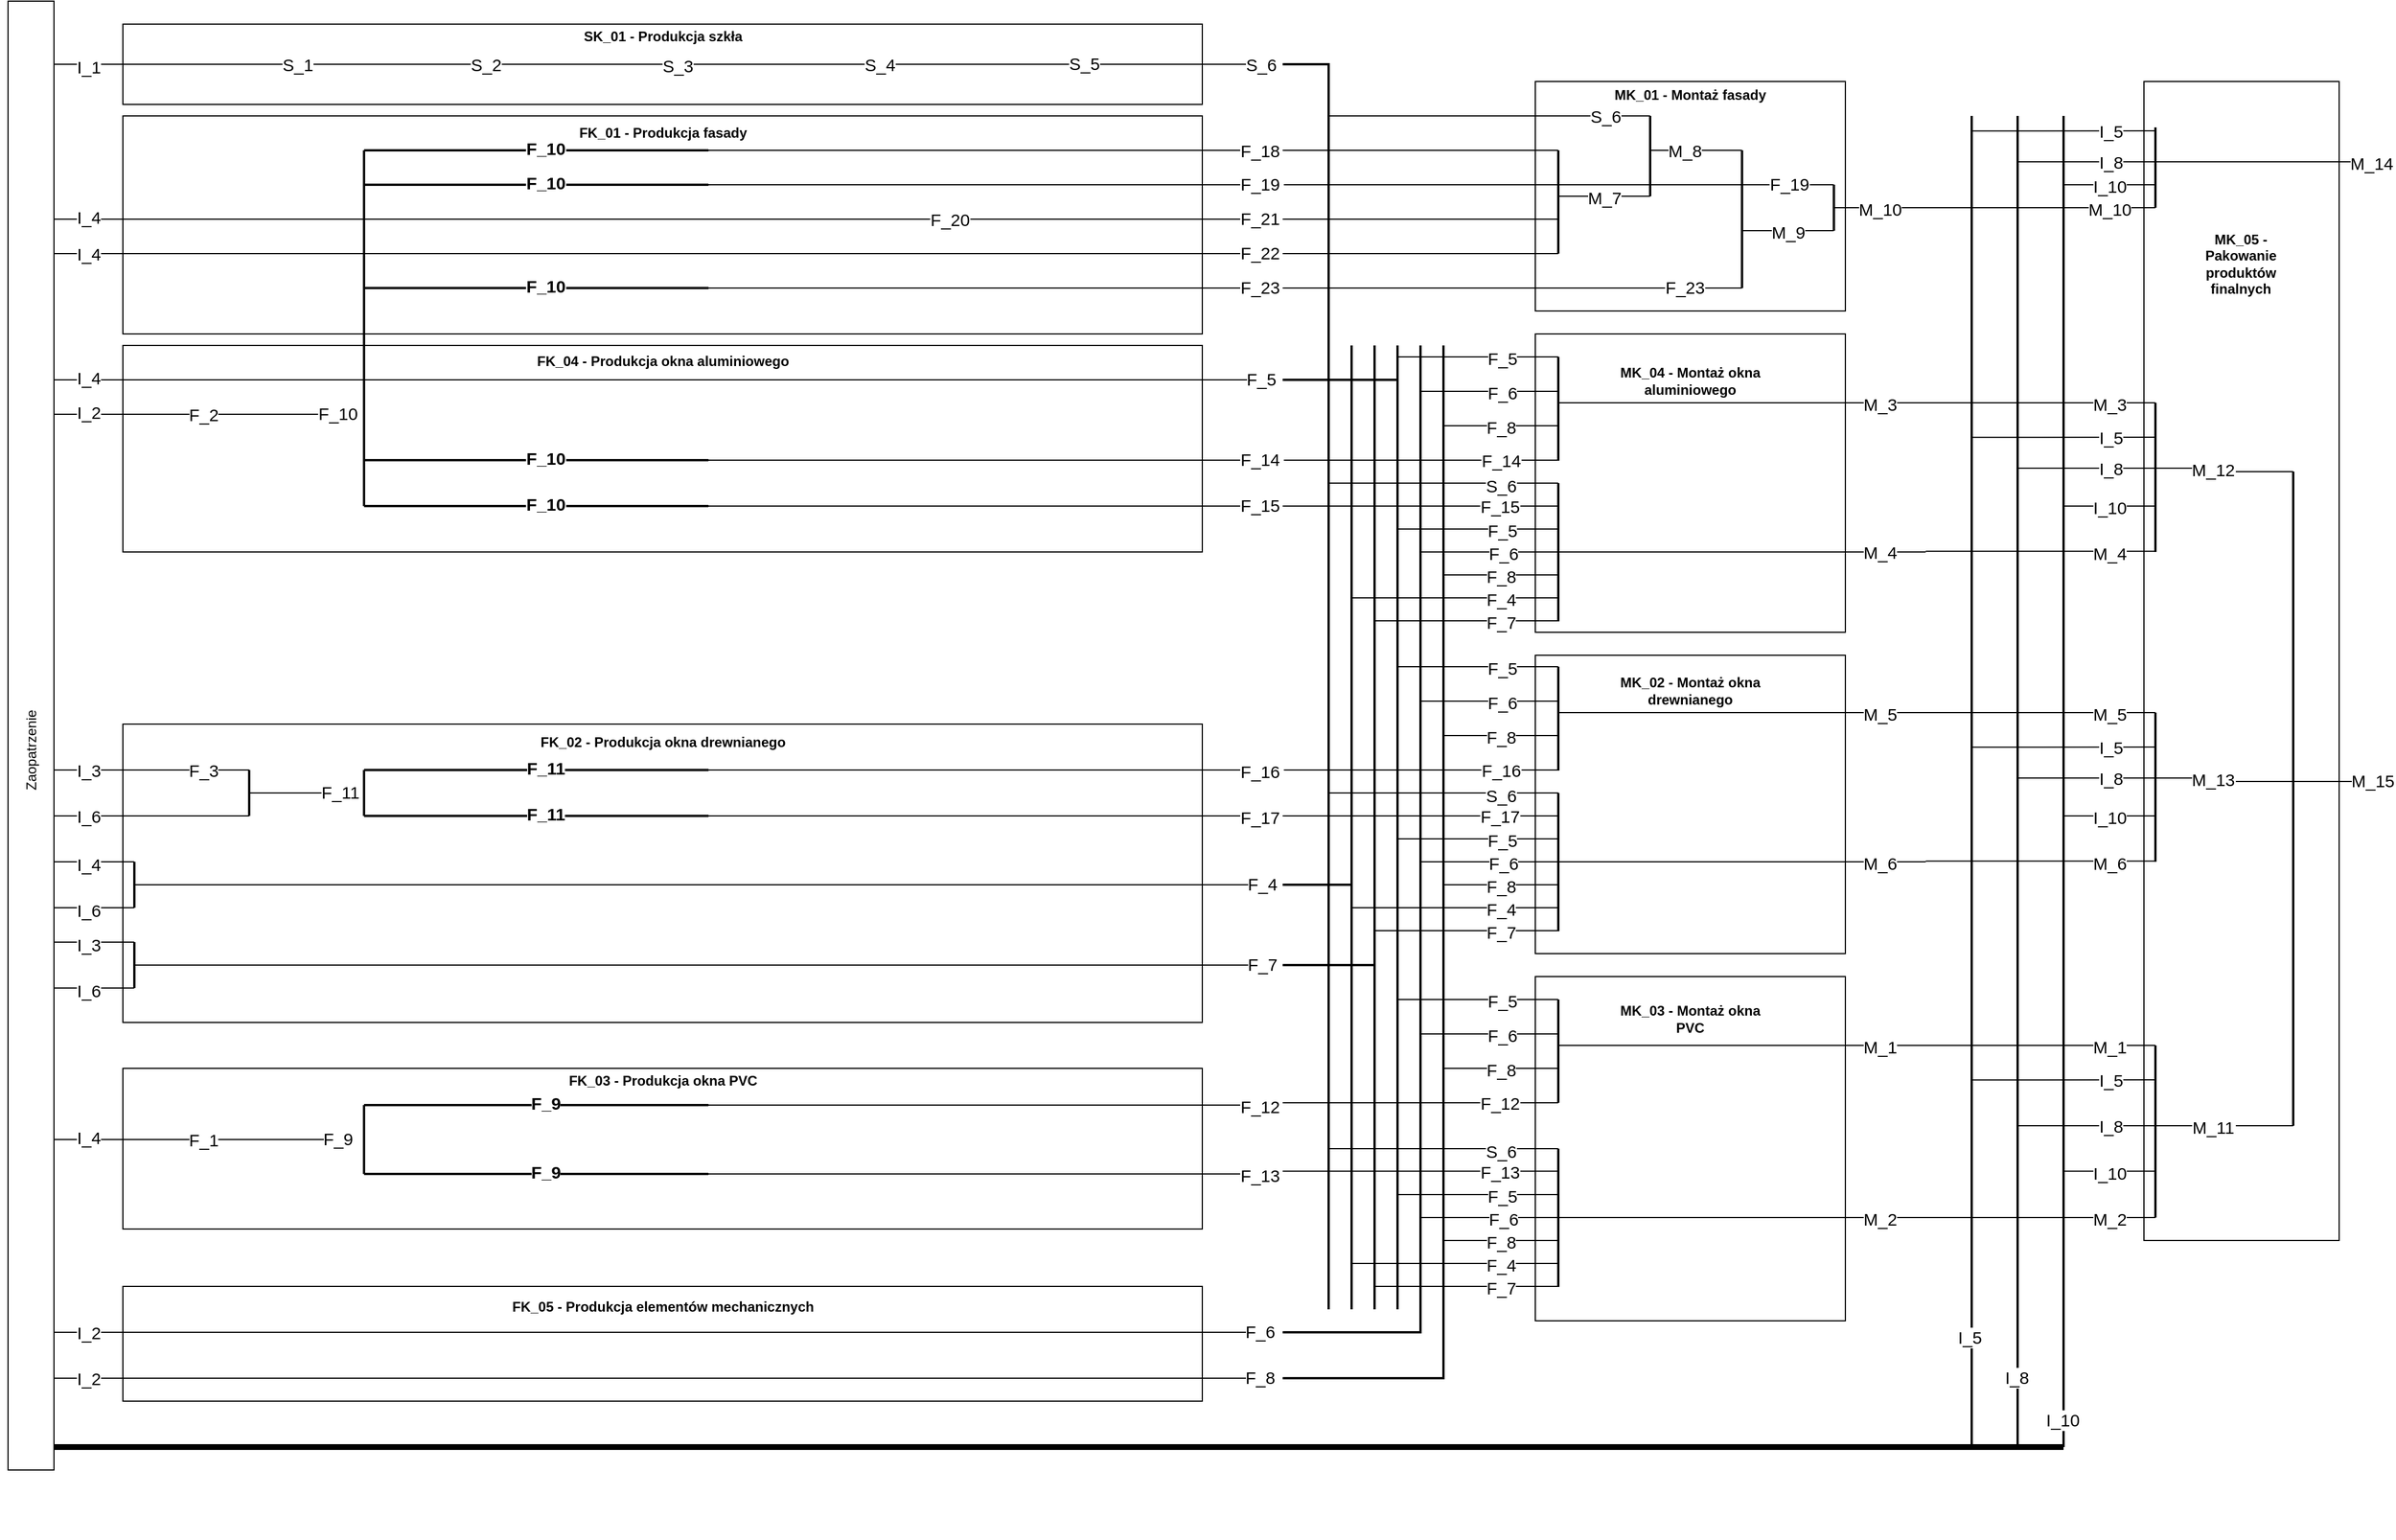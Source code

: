 <mxfile version="17.1.2" type="github">
  <diagram id="fSJueWIgCiBAFNXciU3A" name="Page-1">
    <mxGraphModel dx="2496" dy="1354" grid="1" gridSize="10" guides="1" tooltips="1" connect="1" arrows="1" fold="1" page="1" pageScale="1" pageWidth="827" pageHeight="1169" math="0" shadow="0">
      <root>
        <mxCell id="0" />
        <mxCell id="1" parent="0" />
        <mxCell id="hJhPngqoGngPgBKnKyxH-4" value="" style="group" parent="1" vertex="1" connectable="0">
          <mxGeometry x="10" y="20" width="40" height="1340" as="geometry" />
        </mxCell>
        <mxCell id="hJhPngqoGngPgBKnKyxH-2" value="" style="rounded=0;whiteSpace=wrap;html=1;" parent="hJhPngqoGngPgBKnKyxH-4" vertex="1">
          <mxGeometry width="40" height="1280" as="geometry" />
        </mxCell>
        <mxCell id="hJhPngqoGngPgBKnKyxH-3" value="Zaopatrzenie" style="text;html=1;strokeColor=none;fillColor=none;align=center;verticalAlign=middle;whiteSpace=wrap;rounded=0;rotation=-90;" parent="hJhPngqoGngPgBKnKyxH-4" vertex="1">
          <mxGeometry x="-20.0" y="626.494" width="80" height="52.208" as="geometry" />
        </mxCell>
        <mxCell id="hJhPngqoGngPgBKnKyxH-5" value="" style="group;fontStyle=1" parent="1" vertex="1" connectable="0">
          <mxGeometry x="110" y="40" width="940" height="70" as="geometry" />
        </mxCell>
        <mxCell id="hJhPngqoGngPgBKnKyxH-8" value="" style="group;fontStyle=1" parent="hJhPngqoGngPgBKnKyxH-5" vertex="1" connectable="0">
          <mxGeometry width="940" height="70" as="geometry" />
        </mxCell>
        <mxCell id="hJhPngqoGngPgBKnKyxH-6" value="" style="rounded=0;whiteSpace=wrap;html=1;" parent="hJhPngqoGngPgBKnKyxH-8" vertex="1">
          <mxGeometry width="940" height="70" as="geometry" />
        </mxCell>
        <mxCell id="hJhPngqoGngPgBKnKyxH-7" value="&lt;b&gt;SK_01 - Produkcja szkła&lt;/b&gt;" style="text;html=1;strokeColor=none;fillColor=none;align=center;verticalAlign=middle;whiteSpace=wrap;rounded=0;rotation=0;container=1;" parent="hJhPngqoGngPgBKnKyxH-8" vertex="1">
          <mxGeometry x="222.634" width="494.732" height="22.105" as="geometry">
            <mxRectangle x="132.633" width="160" height="10" as="alternateBounds" />
          </mxGeometry>
        </mxCell>
        <mxCell id="APXlqNI634iQu10qJnpK-6" value="" style="endArrow=none;html=1;rounded=0;" edge="1" parent="hJhPngqoGngPgBKnKyxH-8">
          <mxGeometry width="50" height="50" relative="1" as="geometry">
            <mxPoint x="-60" y="35" as="sourcePoint" />
            <mxPoint x="990" y="35" as="targetPoint" />
          </mxGeometry>
        </mxCell>
        <mxCell id="APXlqNI634iQu10qJnpK-7" value="I_1" style="edgeLabel;html=1;align=center;verticalAlign=middle;resizable=0;points=[];fontSize=15;" vertex="1" connectable="0" parent="APXlqNI634iQu10qJnpK-6">
          <mxGeometry x="-0.915" y="-2" relative="1" as="geometry">
            <mxPoint x="-15" as="offset" />
          </mxGeometry>
        </mxCell>
        <mxCell id="APXlqNI634iQu10qJnpK-8" value="S_1" style="edgeLabel;html=1;align=center;verticalAlign=middle;resizable=0;points=[];fontSize=15;" vertex="1" connectable="0" parent="APXlqNI634iQu10qJnpK-6">
          <mxGeometry x="-0.597" relative="1" as="geometry">
            <mxPoint as="offset" />
          </mxGeometry>
        </mxCell>
        <mxCell id="APXlqNI634iQu10qJnpK-9" value="S_2" style="edgeLabel;html=1;align=center;verticalAlign=middle;resizable=0;points=[];fontSize=15;" vertex="1" connectable="0" parent="APXlqNI634iQu10qJnpK-6">
          <mxGeometry x="-0.284" relative="1" as="geometry">
            <mxPoint as="offset" />
          </mxGeometry>
        </mxCell>
        <mxCell id="APXlqNI634iQu10qJnpK-10" value="S_3" style="edgeLabel;html=1;align=center;verticalAlign=middle;resizable=0;points=[];fontSize=15;" vertex="1" connectable="0" parent="APXlqNI634iQu10qJnpK-6">
          <mxGeometry x="0.033" y="-1" relative="1" as="geometry">
            <mxPoint as="offset" />
          </mxGeometry>
        </mxCell>
        <mxCell id="APXlqNI634iQu10qJnpK-11" value="S_4" style="edgeLabel;html=1;align=center;verticalAlign=middle;resizable=0;points=[];fontSize=15;" vertex="1" connectable="0" parent="APXlqNI634iQu10qJnpK-6">
          <mxGeometry x="0.369" relative="1" as="geometry">
            <mxPoint as="offset" />
          </mxGeometry>
        </mxCell>
        <mxCell id="APXlqNI634iQu10qJnpK-12" value="S_5" style="edgeLabel;html=1;align=center;verticalAlign=middle;resizable=0;points=[];fontSize=15;" vertex="1" connectable="0" parent="APXlqNI634iQu10qJnpK-6">
          <mxGeometry x="0.709" y="1" relative="1" as="geometry">
            <mxPoint as="offset" />
          </mxGeometry>
        </mxCell>
        <mxCell id="APXlqNI634iQu10qJnpK-13" value="S_6" style="edgeLabel;html=1;align=center;verticalAlign=middle;resizable=0;points=[];fontSize=15;" vertex="1" connectable="0" parent="APXlqNI634iQu10qJnpK-6">
          <mxGeometry x="0.978" relative="1" as="geometry">
            <mxPoint x="12" as="offset" />
          </mxGeometry>
        </mxCell>
        <mxCell id="hJhPngqoGngPgBKnKyxH-17" value="" style="group;" parent="1" vertex="1" connectable="0">
          <mxGeometry x="110" y="120" width="940" height="190" as="geometry" />
        </mxCell>
        <mxCell id="hJhPngqoGngPgBKnKyxH-18" value="" style="rounded=0;whiteSpace=wrap;html=1;" parent="hJhPngqoGngPgBKnKyxH-17" vertex="1">
          <mxGeometry width="940" height="190" as="geometry" />
        </mxCell>
        <mxCell id="hJhPngqoGngPgBKnKyxH-19" value="FK_01 - Produkcja fasady" style="text;html=1;strokeColor=none;fillColor=none;align=center;verticalAlign=middle;whiteSpace=wrap;rounded=0;rotation=0;container=1;fontStyle=1" parent="hJhPngqoGngPgBKnKyxH-17" vertex="1">
          <mxGeometry x="222.634" width="494.732" height="30.0" as="geometry">
            <mxRectangle x="145" width="160" height="20" as="alternateBounds" />
          </mxGeometry>
        </mxCell>
        <mxCell id="hJhPngqoGngPgBKnKyxH-20" value="" style="group" parent="1" vertex="1" connectable="0">
          <mxGeometry x="110" y="650" width="940" height="260" as="geometry" />
        </mxCell>
        <mxCell id="hJhPngqoGngPgBKnKyxH-21" value="" style="rounded=0;whiteSpace=wrap;html=1;" parent="hJhPngqoGngPgBKnKyxH-20" vertex="1">
          <mxGeometry width="940.0" height="260.0" as="geometry" />
        </mxCell>
        <mxCell id="hJhPngqoGngPgBKnKyxH-22" value="FK_02 - Produkcja okna drewnianego" style="text;html=1;strokeColor=none;fillColor=none;align=center;verticalAlign=middle;whiteSpace=wrap;rounded=0;rotation=0;container=1;fontStyle=1" parent="hJhPngqoGngPgBKnKyxH-20" vertex="1">
          <mxGeometry x="222.63" width="494.73" height="31.2" as="geometry">
            <mxRectangle x="145" width="160" height="20" as="alternateBounds" />
          </mxGeometry>
        </mxCell>
        <mxCell id="hJhPngqoGngPgBKnKyxH-23" value="" style="group" parent="1" vertex="1" connectable="0">
          <mxGeometry x="110" y="950" width="940" height="140" as="geometry" />
        </mxCell>
        <mxCell id="hJhPngqoGngPgBKnKyxH-24" value="" style="rounded=0;whiteSpace=wrap;html=1;" parent="hJhPngqoGngPgBKnKyxH-23" vertex="1">
          <mxGeometry width="940.0" height="140" as="geometry" />
        </mxCell>
        <mxCell id="hJhPngqoGngPgBKnKyxH-25" value="FK_03 - Produkcja okna PVC" style="text;html=1;strokeColor=none;fillColor=none;align=center;verticalAlign=middle;whiteSpace=wrap;rounded=0;rotation=0;container=1;fontStyle=1" parent="hJhPngqoGngPgBKnKyxH-23" vertex="1">
          <mxGeometry x="222.634" width="494.732" height="22.105" as="geometry">
            <mxRectangle x="145" width="160" height="20" as="alternateBounds" />
          </mxGeometry>
        </mxCell>
        <mxCell id="hJhPngqoGngPgBKnKyxH-26" value="" style="group" parent="1" vertex="1" connectable="0">
          <mxGeometry x="110" y="320" width="940" height="180" as="geometry" />
        </mxCell>
        <mxCell id="hJhPngqoGngPgBKnKyxH-27" value="" style="rounded=0;whiteSpace=wrap;html=1;" parent="hJhPngqoGngPgBKnKyxH-26" vertex="1">
          <mxGeometry width="940.0" height="180" as="geometry" />
        </mxCell>
        <mxCell id="hJhPngqoGngPgBKnKyxH-28" value="FK_04 - Produkcja okna aluminiowego" style="text;html=1;strokeColor=none;fillColor=none;align=center;verticalAlign=middle;whiteSpace=wrap;rounded=0;rotation=0;container=1;fontStyle=1" parent="hJhPngqoGngPgBKnKyxH-26" vertex="1">
          <mxGeometry x="222.634" width="494.732" height="28.421" as="geometry">
            <mxRectangle x="145" width="160" height="20" as="alternateBounds" />
          </mxGeometry>
        </mxCell>
        <mxCell id="hJhPngqoGngPgBKnKyxH-29" value="" style="group" parent="1" vertex="1" connectable="0">
          <mxGeometry x="110" y="1140" width="940" height="100" as="geometry" />
        </mxCell>
        <mxCell id="hJhPngqoGngPgBKnKyxH-30" value="" style="rounded=0;whiteSpace=wrap;html=1;" parent="hJhPngqoGngPgBKnKyxH-29" vertex="1">
          <mxGeometry width="940.0" height="100" as="geometry" />
        </mxCell>
        <mxCell id="hJhPngqoGngPgBKnKyxH-31" value="FK_05 - Produkcja elementów mechanicznych" style="text;html=1;strokeColor=none;fillColor=none;align=center;verticalAlign=middle;whiteSpace=wrap;rounded=0;rotation=0;container=1;fontStyle=1" parent="hJhPngqoGngPgBKnKyxH-29" vertex="1">
          <mxGeometry x="222.634" y="10" width="494.732" height="15.789" as="geometry">
            <mxRectangle x="145" width="160" height="20" as="alternateBounds" />
          </mxGeometry>
        </mxCell>
        <mxCell id="hJhPngqoGngPgBKnKyxH-32" value="" style="endArrow=none;html=1;rounded=0;strokeWidth=5;" parent="1" edge="1">
          <mxGeometry width="50" height="50" relative="1" as="geometry">
            <mxPoint x="50" y="1280" as="sourcePoint" />
            <mxPoint x="1800" y="1280" as="targetPoint" />
          </mxGeometry>
        </mxCell>
        <mxCell id="APXlqNI634iQu10qJnpK-14" value="" style="endArrow=none;html=1;rounded=0;" edge="1" parent="1">
          <mxGeometry width="50" height="50" relative="1" as="geometry">
            <mxPoint x="620" y="150" as="sourcePoint" />
            <mxPoint x="1100" y="150" as="targetPoint" />
          </mxGeometry>
        </mxCell>
        <mxCell id="APXlqNI634iQu10qJnpK-22" value="F_18" style="edgeLabel;html=1;align=center;verticalAlign=middle;resizable=0;points=[];fontSize=15;" vertex="1" connectable="0" parent="APXlqNI634iQu10qJnpK-14">
          <mxGeometry x="0.975" y="1" relative="1" as="geometry">
            <mxPoint x="6" y="1" as="offset" />
          </mxGeometry>
        </mxCell>
        <mxCell id="APXlqNI634iQu10qJnpK-23" value="" style="endArrow=none;html=1;rounded=0;" edge="1" parent="1">
          <mxGeometry width="50" height="50" relative="1" as="geometry">
            <mxPoint x="620" y="180" as="sourcePoint" />
            <mxPoint x="1100" y="180" as="targetPoint" />
          </mxGeometry>
        </mxCell>
        <mxCell id="APXlqNI634iQu10qJnpK-24" value="F_19" style="edgeLabel;html=1;align=center;verticalAlign=middle;resizable=0;points=[];fontSize=15;" vertex="1" connectable="0" parent="APXlqNI634iQu10qJnpK-23">
          <mxGeometry x="0.975" y="1" relative="1" as="geometry">
            <mxPoint x="6" as="offset" />
          </mxGeometry>
        </mxCell>
        <mxCell id="APXlqNI634iQu10qJnpK-25" value="" style="endArrow=none;html=1;rounded=0;" edge="1" parent="1">
          <mxGeometry width="50" height="50" relative="1" as="geometry">
            <mxPoint x="50" y="210" as="sourcePoint" />
            <mxPoint x="1100" y="210" as="targetPoint" />
          </mxGeometry>
        </mxCell>
        <mxCell id="APXlqNI634iQu10qJnpK-26" value="F_21" style="edgeLabel;html=1;align=center;verticalAlign=middle;resizable=0;points=[];fontSize=15;" vertex="1" connectable="0" parent="APXlqNI634iQu10qJnpK-25">
          <mxGeometry x="0.975" y="1" relative="1" as="geometry">
            <mxPoint x="13" as="offset" />
          </mxGeometry>
        </mxCell>
        <mxCell id="APXlqNI634iQu10qJnpK-27" value="F_20" style="edgeLabel;html=1;align=center;verticalAlign=middle;resizable=0;points=[];fontSize=15;" vertex="1" connectable="0" parent="APXlqNI634iQu10qJnpK-25">
          <mxGeometry x="0.051" relative="1" as="geometry">
            <mxPoint x="228" as="offset" />
          </mxGeometry>
        </mxCell>
        <mxCell id="APXlqNI634iQu10qJnpK-28" value="I_4" style="edgeLabel;html=1;align=center;verticalAlign=middle;resizable=0;points=[];fontSize=15;" vertex="1" connectable="0" parent="APXlqNI634iQu10qJnpK-25">
          <mxGeometry x="-0.88" y="2" relative="1" as="geometry">
            <mxPoint x="-33" as="offset" />
          </mxGeometry>
        </mxCell>
        <mxCell id="APXlqNI634iQu10qJnpK-29" value="" style="endArrow=none;html=1;rounded=0;" edge="1" parent="1">
          <mxGeometry width="50" height="50" relative="1" as="geometry">
            <mxPoint x="50" y="240" as="sourcePoint" />
            <mxPoint x="1100" y="240" as="targetPoint" />
            <Array as="points" />
          </mxGeometry>
        </mxCell>
        <mxCell id="APXlqNI634iQu10qJnpK-30" value="F_22" style="edgeLabel;html=1;align=center;verticalAlign=middle;resizable=0;points=[];fontSize=15;" vertex="1" connectable="0" parent="APXlqNI634iQu10qJnpK-29">
          <mxGeometry x="0.975" y="1" relative="1" as="geometry">
            <mxPoint x="13" as="offset" />
          </mxGeometry>
        </mxCell>
        <mxCell id="APXlqNI634iQu10qJnpK-33" value="I_4" style="edgeLabel;html=1;align=center;verticalAlign=middle;resizable=0;points=[];fontSize=15;" vertex="1" connectable="0" parent="APXlqNI634iQu10qJnpK-29">
          <mxGeometry x="-0.883" relative="1" as="geometry">
            <mxPoint x="-32" as="offset" />
          </mxGeometry>
        </mxCell>
        <mxCell id="APXlqNI634iQu10qJnpK-31" value="" style="endArrow=none;html=1;rounded=0;" edge="1" parent="1">
          <mxGeometry width="50" height="50" relative="1" as="geometry">
            <mxPoint x="620" y="270" as="sourcePoint" />
            <mxPoint x="1100" y="270" as="targetPoint" />
          </mxGeometry>
        </mxCell>
        <mxCell id="APXlqNI634iQu10qJnpK-32" value="F_23" style="edgeLabel;html=1;align=center;verticalAlign=middle;resizable=0;points=[];fontSize=15;" vertex="1" connectable="0" parent="APXlqNI634iQu10qJnpK-31">
          <mxGeometry x="0.975" y="1" relative="1" as="geometry">
            <mxPoint x="6" as="offset" />
          </mxGeometry>
        </mxCell>
        <mxCell id="APXlqNI634iQu10qJnpK-34" value="" style="endArrow=none;html=1;rounded=0;" edge="1" parent="1">
          <mxGeometry width="50" height="50" relative="1" as="geometry">
            <mxPoint x="50" y="350" as="sourcePoint" />
            <mxPoint x="1110" y="350" as="targetPoint" />
          </mxGeometry>
        </mxCell>
        <mxCell id="APXlqNI634iQu10qJnpK-35" value="F_5" style="edgeLabel;html=1;align=center;verticalAlign=middle;resizable=0;points=[];fontSize=15;" vertex="1" connectable="0" parent="APXlqNI634iQu10qJnpK-34">
          <mxGeometry x="0.975" y="1" relative="1" as="geometry">
            <mxPoint x="4" as="offset" />
          </mxGeometry>
        </mxCell>
        <mxCell id="APXlqNI634iQu10qJnpK-37" value="I_4" style="edgeLabel;html=1;align=center;verticalAlign=middle;resizable=0;points=[];fontSize=15;" vertex="1" connectable="0" parent="APXlqNI634iQu10qJnpK-34">
          <mxGeometry x="-0.889" y="2" relative="1" as="geometry">
            <mxPoint x="-29" as="offset" />
          </mxGeometry>
        </mxCell>
        <mxCell id="APXlqNI634iQu10qJnpK-38" value="" style="endArrow=none;html=1;rounded=0;" edge="1" parent="1">
          <mxGeometry width="50" height="50" relative="1" as="geometry">
            <mxPoint x="50" y="380" as="sourcePoint" />
            <mxPoint x="300" y="380" as="targetPoint" />
          </mxGeometry>
        </mxCell>
        <mxCell id="APXlqNI634iQu10qJnpK-39" value="F_10" style="edgeLabel;html=1;align=center;verticalAlign=middle;resizable=0;points=[];fontSize=15;" vertex="1" connectable="0" parent="APXlqNI634iQu10qJnpK-38">
          <mxGeometry x="0.975" y="1" relative="1" as="geometry">
            <mxPoint as="offset" />
          </mxGeometry>
        </mxCell>
        <mxCell id="APXlqNI634iQu10qJnpK-40" value="I_2" style="edgeLabel;html=1;align=center;verticalAlign=middle;resizable=0;points=[];fontSize=15;" vertex="1" connectable="0" parent="APXlqNI634iQu10qJnpK-38">
          <mxGeometry x="-0.889" y="2" relative="1" as="geometry">
            <mxPoint x="16" as="offset" />
          </mxGeometry>
        </mxCell>
        <mxCell id="APXlqNI634iQu10qJnpK-42" value="F_2" style="edgeLabel;html=1;align=center;verticalAlign=middle;resizable=0;points=[];fontSize=15;" vertex="1" connectable="0" parent="APXlqNI634iQu10qJnpK-38">
          <mxGeometry x="0.034" relative="1" as="geometry">
            <mxPoint as="offset" />
          </mxGeometry>
        </mxCell>
        <mxCell id="APXlqNI634iQu10qJnpK-43" value="" style="endArrow=none;html=1;rounded=0;fontSize=15;strokeWidth=2;" edge="1" parent="1">
          <mxGeometry width="50" height="50" relative="1" as="geometry">
            <mxPoint x="320" y="150" as="sourcePoint" />
            <mxPoint x="320" y="460" as="targetPoint" />
            <Array as="points">
              <mxPoint x="320" y="290" />
            </Array>
          </mxGeometry>
        </mxCell>
        <mxCell id="APXlqNI634iQu10qJnpK-44" value="" style="endArrow=none;html=1;rounded=0;fontSize=15;strokeWidth=2;" edge="1" parent="1">
          <mxGeometry width="50" height="50" relative="1" as="geometry">
            <mxPoint x="320" y="150" as="sourcePoint" />
            <mxPoint x="620" y="150" as="targetPoint" />
          </mxGeometry>
        </mxCell>
        <mxCell id="APXlqNI634iQu10qJnpK-45" value="F_10" style="edgeLabel;html=1;align=center;verticalAlign=middle;resizable=0;points=[];fontSize=15;fontStyle=1" vertex="1" connectable="0" parent="APXlqNI634iQu10qJnpK-44">
          <mxGeometry x="0.054" y="2" relative="1" as="geometry">
            <mxPoint as="offset" />
          </mxGeometry>
        </mxCell>
        <mxCell id="APXlqNI634iQu10qJnpK-46" value="" style="endArrow=none;html=1;rounded=0;fontSize=15;strokeWidth=2;" edge="1" parent="1">
          <mxGeometry width="50" height="50" relative="1" as="geometry">
            <mxPoint x="320" y="180" as="sourcePoint" />
            <mxPoint x="620" y="180" as="targetPoint" />
          </mxGeometry>
        </mxCell>
        <mxCell id="APXlqNI634iQu10qJnpK-47" value="F_10" style="edgeLabel;html=1;align=center;verticalAlign=middle;resizable=0;points=[];fontSize=15;fontStyle=1" vertex="1" connectable="0" parent="APXlqNI634iQu10qJnpK-46">
          <mxGeometry x="0.054" y="2" relative="1" as="geometry">
            <mxPoint as="offset" />
          </mxGeometry>
        </mxCell>
        <mxCell id="APXlqNI634iQu10qJnpK-48" value="" style="endArrow=none;html=1;rounded=0;fontSize=15;strokeWidth=2;" edge="1" parent="1">
          <mxGeometry width="50" height="50" relative="1" as="geometry">
            <mxPoint x="320" y="270" as="sourcePoint" />
            <mxPoint x="620" y="270" as="targetPoint" />
          </mxGeometry>
        </mxCell>
        <mxCell id="APXlqNI634iQu10qJnpK-49" value="F_10" style="edgeLabel;html=1;align=center;verticalAlign=middle;resizable=0;points=[];fontSize=15;fontStyle=1" vertex="1" connectable="0" parent="APXlqNI634iQu10qJnpK-48">
          <mxGeometry x="0.054" y="2" relative="1" as="geometry">
            <mxPoint as="offset" />
          </mxGeometry>
        </mxCell>
        <mxCell id="APXlqNI634iQu10qJnpK-50" value="" style="endArrow=none;html=1;rounded=0;fontSize=15;strokeWidth=2;" edge="1" parent="1">
          <mxGeometry width="50" height="50" relative="1" as="geometry">
            <mxPoint x="320" y="420" as="sourcePoint" />
            <mxPoint x="620" y="420" as="targetPoint" />
          </mxGeometry>
        </mxCell>
        <mxCell id="APXlqNI634iQu10qJnpK-51" value="F_10" style="edgeLabel;html=1;align=center;verticalAlign=middle;resizable=0;points=[];fontSize=15;fontStyle=1" vertex="1" connectable="0" parent="APXlqNI634iQu10qJnpK-50">
          <mxGeometry x="0.054" y="2" relative="1" as="geometry">
            <mxPoint as="offset" />
          </mxGeometry>
        </mxCell>
        <mxCell id="APXlqNI634iQu10qJnpK-52" value="" style="endArrow=none;html=1;rounded=0;fontSize=15;strokeWidth=2;" edge="1" parent="1">
          <mxGeometry width="50" height="50" relative="1" as="geometry">
            <mxPoint x="320" y="460" as="sourcePoint" />
            <mxPoint x="620" y="460" as="targetPoint" />
          </mxGeometry>
        </mxCell>
        <mxCell id="APXlqNI634iQu10qJnpK-53" value="F_10" style="edgeLabel;html=1;align=center;verticalAlign=middle;resizable=0;points=[];fontSize=15;fontStyle=1" vertex="1" connectable="0" parent="APXlqNI634iQu10qJnpK-52">
          <mxGeometry x="0.054" y="2" relative="1" as="geometry">
            <mxPoint as="offset" />
          </mxGeometry>
        </mxCell>
        <mxCell id="APXlqNI634iQu10qJnpK-54" value="" style="endArrow=none;html=1;rounded=0;" edge="1" parent="1">
          <mxGeometry width="50" height="50" relative="1" as="geometry">
            <mxPoint x="620" y="420" as="sourcePoint" />
            <mxPoint x="1090" y="420" as="targetPoint" />
          </mxGeometry>
        </mxCell>
        <mxCell id="APXlqNI634iQu10qJnpK-55" value="F_14" style="edgeLabel;html=1;align=center;verticalAlign=middle;resizable=0;points=[];fontSize=15;" vertex="1" connectable="0" parent="APXlqNI634iQu10qJnpK-54">
          <mxGeometry x="0.975" y="1" relative="1" as="geometry">
            <mxPoint x="16" as="offset" />
          </mxGeometry>
        </mxCell>
        <mxCell id="APXlqNI634iQu10qJnpK-57" value="" style="endArrow=none;html=1;rounded=0;" edge="1" parent="1">
          <mxGeometry width="50" height="50" relative="1" as="geometry">
            <mxPoint x="620" y="460" as="sourcePoint" />
            <mxPoint x="1090" y="460" as="targetPoint" />
          </mxGeometry>
        </mxCell>
        <mxCell id="APXlqNI634iQu10qJnpK-58" value="F_15" style="edgeLabel;html=1;align=center;verticalAlign=middle;resizable=0;points=[];fontSize=15;" vertex="1" connectable="0" parent="APXlqNI634iQu10qJnpK-57">
          <mxGeometry x="0.975" y="1" relative="1" as="geometry">
            <mxPoint x="16" as="offset" />
          </mxGeometry>
        </mxCell>
        <mxCell id="APXlqNI634iQu10qJnpK-62" value="" style="endArrow=none;html=1;rounded=0;" edge="1" parent="1">
          <mxGeometry width="50" height="50" relative="1" as="geometry">
            <mxPoint x="50" y="690" as="sourcePoint" />
            <mxPoint x="220" y="690" as="targetPoint" />
          </mxGeometry>
        </mxCell>
        <mxCell id="APXlqNI634iQu10qJnpK-64" value="I_3" style="edgeLabel;html=1;align=center;verticalAlign=middle;resizable=0;points=[];fontSize=15;" vertex="1" connectable="0" parent="APXlqNI634iQu10qJnpK-62">
          <mxGeometry x="-0.889" y="2" relative="1" as="geometry">
            <mxPoint x="20" y="2" as="offset" />
          </mxGeometry>
        </mxCell>
        <mxCell id="APXlqNI634iQu10qJnpK-65" value="F_3" style="edgeLabel;html=1;align=center;verticalAlign=middle;resizable=0;points=[];fontSize=15;" vertex="1" connectable="0" parent="APXlqNI634iQu10qJnpK-62">
          <mxGeometry x="-0.763" y="-1" relative="1" as="geometry">
            <mxPoint x="110" y="-1" as="offset" />
          </mxGeometry>
        </mxCell>
        <mxCell id="APXlqNI634iQu10qJnpK-66" value="" style="endArrow=none;html=1;rounded=0;" edge="1" parent="1">
          <mxGeometry width="50" height="50" relative="1" as="geometry">
            <mxPoint x="120" y="790" as="sourcePoint" />
            <mxPoint x="1110" y="790" as="targetPoint" />
          </mxGeometry>
        </mxCell>
        <mxCell id="APXlqNI634iQu10qJnpK-67" value="F_4" style="edgeLabel;html=1;align=center;verticalAlign=middle;resizable=0;points=[];fontSize=15;" vertex="1" connectable="0" parent="APXlqNI634iQu10qJnpK-66">
          <mxGeometry x="0.975" y="1" relative="1" as="geometry">
            <mxPoint x="4" as="offset" />
          </mxGeometry>
        </mxCell>
        <mxCell id="APXlqNI634iQu10qJnpK-70" value="" style="endArrow=none;html=1;rounded=0;fontSize=15;strokeWidth=1;" edge="1" parent="1">
          <mxGeometry width="50" height="50" relative="1" as="geometry">
            <mxPoint x="50" y="770" as="sourcePoint" />
            <mxPoint x="120" y="770" as="targetPoint" />
          </mxGeometry>
        </mxCell>
        <mxCell id="APXlqNI634iQu10qJnpK-71" value="I_4" style="edgeLabel;html=1;align=center;verticalAlign=middle;resizable=0;points=[];fontSize=15;" vertex="1" connectable="0" parent="APXlqNI634iQu10qJnpK-70">
          <mxGeometry x="-0.246" relative="1" as="geometry">
            <mxPoint x="3" y="2" as="offset" />
          </mxGeometry>
        </mxCell>
        <mxCell id="APXlqNI634iQu10qJnpK-72" value="" style="endArrow=none;html=1;rounded=0;fontSize=15;strokeWidth=1;" edge="1" parent="1">
          <mxGeometry width="50" height="50" relative="1" as="geometry">
            <mxPoint x="50" y="810" as="sourcePoint" />
            <mxPoint x="120" y="810" as="targetPoint" />
          </mxGeometry>
        </mxCell>
        <mxCell id="APXlqNI634iQu10qJnpK-73" value="I_6" style="edgeLabel;html=1;align=center;verticalAlign=middle;resizable=0;points=[];fontSize=15;" vertex="1" connectable="0" parent="APXlqNI634iQu10qJnpK-72">
          <mxGeometry x="-0.246" relative="1" as="geometry">
            <mxPoint x="3" y="2" as="offset" />
          </mxGeometry>
        </mxCell>
        <mxCell id="APXlqNI634iQu10qJnpK-74" value="" style="endArrow=none;html=1;rounded=0;fontSize=15;strokeWidth=2;" edge="1" parent="1">
          <mxGeometry width="50" height="50" relative="1" as="geometry">
            <mxPoint x="120" y="810" as="sourcePoint" />
            <mxPoint x="120" y="770" as="targetPoint" />
          </mxGeometry>
        </mxCell>
        <mxCell id="APXlqNI634iQu10qJnpK-80" value="" style="endArrow=none;html=1;rounded=0;" edge="1" parent="1">
          <mxGeometry width="50" height="50" relative="1" as="geometry">
            <mxPoint x="120" y="860.0" as="sourcePoint" />
            <mxPoint x="1110" y="860.0" as="targetPoint" />
          </mxGeometry>
        </mxCell>
        <mxCell id="APXlqNI634iQu10qJnpK-81" value="F_7" style="edgeLabel;html=1;align=center;verticalAlign=middle;resizable=0;points=[];fontSize=15;" vertex="1" connectable="0" parent="APXlqNI634iQu10qJnpK-80">
          <mxGeometry x="0.975" y="1" relative="1" as="geometry">
            <mxPoint x="4" as="offset" />
          </mxGeometry>
        </mxCell>
        <mxCell id="APXlqNI634iQu10qJnpK-82" value="" style="endArrow=none;html=1;rounded=0;fontSize=15;strokeWidth=1;" edge="1" parent="1">
          <mxGeometry width="50" height="50" relative="1" as="geometry">
            <mxPoint x="50" y="840.0" as="sourcePoint" />
            <mxPoint x="120" y="840.0" as="targetPoint" />
          </mxGeometry>
        </mxCell>
        <mxCell id="APXlqNI634iQu10qJnpK-83" value="I_3" style="edgeLabel;html=1;align=center;verticalAlign=middle;resizable=0;points=[];fontSize=15;" vertex="1" connectable="0" parent="APXlqNI634iQu10qJnpK-82">
          <mxGeometry x="-0.246" relative="1" as="geometry">
            <mxPoint x="3" y="2" as="offset" />
          </mxGeometry>
        </mxCell>
        <mxCell id="APXlqNI634iQu10qJnpK-84" value="" style="endArrow=none;html=1;rounded=0;fontSize=15;strokeWidth=1;" edge="1" parent="1">
          <mxGeometry width="50" height="50" relative="1" as="geometry">
            <mxPoint x="50" y="880.0" as="sourcePoint" />
            <mxPoint x="120" y="880.0" as="targetPoint" />
          </mxGeometry>
        </mxCell>
        <mxCell id="APXlqNI634iQu10qJnpK-85" value="I_6" style="edgeLabel;html=1;align=center;verticalAlign=middle;resizable=0;points=[];fontSize=15;" vertex="1" connectable="0" parent="APXlqNI634iQu10qJnpK-84">
          <mxGeometry x="-0.246" relative="1" as="geometry">
            <mxPoint x="3" y="2" as="offset" />
          </mxGeometry>
        </mxCell>
        <mxCell id="APXlqNI634iQu10qJnpK-86" value="" style="endArrow=none;html=1;rounded=0;fontSize=15;strokeWidth=2;" edge="1" parent="1">
          <mxGeometry width="50" height="50" relative="1" as="geometry">
            <mxPoint x="120" y="880.0" as="sourcePoint" />
            <mxPoint x="120" y="840.0" as="targetPoint" />
          </mxGeometry>
        </mxCell>
        <mxCell id="APXlqNI634iQu10qJnpK-87" value="" style="endArrow=none;html=1;rounded=0;fontSize=15;strokeWidth=1;" edge="1" parent="1">
          <mxGeometry width="50" height="50" relative="1" as="geometry">
            <mxPoint x="50" y="730" as="sourcePoint" />
            <mxPoint x="220" y="730" as="targetPoint" />
          </mxGeometry>
        </mxCell>
        <mxCell id="APXlqNI634iQu10qJnpK-88" value="I_6" style="edgeLabel;html=1;align=center;verticalAlign=middle;resizable=0;points=[];fontSize=15;" vertex="1" connectable="0" parent="APXlqNI634iQu10qJnpK-87">
          <mxGeometry x="-0.246" relative="1" as="geometry">
            <mxPoint x="-34" as="offset" />
          </mxGeometry>
        </mxCell>
        <mxCell id="APXlqNI634iQu10qJnpK-90" value="" style="endArrow=none;html=1;rounded=0;fontSize=15;strokeWidth=2;" edge="1" parent="1">
          <mxGeometry width="50" height="50" relative="1" as="geometry">
            <mxPoint x="220" y="730" as="sourcePoint" />
            <mxPoint x="220" y="690" as="targetPoint" />
          </mxGeometry>
        </mxCell>
        <mxCell id="APXlqNI634iQu10qJnpK-91" value="" style="endArrow=none;html=1;rounded=0;fontSize=15;strokeWidth=1;" edge="1" parent="1">
          <mxGeometry width="50" height="50" relative="1" as="geometry">
            <mxPoint x="220" y="710" as="sourcePoint" />
            <mxPoint x="310" y="710" as="targetPoint" />
          </mxGeometry>
        </mxCell>
        <mxCell id="APXlqNI634iQu10qJnpK-94" value="F_11" style="edgeLabel;html=1;align=center;verticalAlign=middle;resizable=0;points=[];fontSize=15;" vertex="1" connectable="0" parent="APXlqNI634iQu10qJnpK-91">
          <mxGeometry x="-0.82" y="1" relative="1" as="geometry">
            <mxPoint x="71" as="offset" />
          </mxGeometry>
        </mxCell>
        <mxCell id="APXlqNI634iQu10qJnpK-95" value="" style="endArrow=none;html=1;rounded=0;fontSize=15;strokeWidth=2;" edge="1" parent="1">
          <mxGeometry width="50" height="50" relative="1" as="geometry">
            <mxPoint x="320" y="730" as="sourcePoint" />
            <mxPoint x="320" y="690" as="targetPoint" />
          </mxGeometry>
        </mxCell>
        <mxCell id="APXlqNI634iQu10qJnpK-96" value="" style="endArrow=none;html=1;rounded=0;fontSize=15;strokeWidth=1;" edge="1" parent="1">
          <mxGeometry width="50" height="50" relative="1" as="geometry">
            <mxPoint x="620" y="690" as="sourcePoint" />
            <mxPoint x="1110" y="690" as="targetPoint" />
          </mxGeometry>
        </mxCell>
        <mxCell id="APXlqNI634iQu10qJnpK-97" value="F_16" style="edgeLabel;html=1;align=center;verticalAlign=middle;resizable=0;points=[];fontSize=15;" vertex="1" connectable="0" parent="APXlqNI634iQu10qJnpK-96">
          <mxGeometry x="0.972" y="-1" relative="1" as="geometry">
            <mxPoint x="-3" as="offset" />
          </mxGeometry>
        </mxCell>
        <mxCell id="APXlqNI634iQu10qJnpK-98" value="" style="endArrow=none;html=1;rounded=0;fontSize=15;strokeWidth=1;" edge="1" parent="1">
          <mxGeometry width="50" height="50" relative="1" as="geometry">
            <mxPoint x="620" y="730" as="sourcePoint" />
            <mxPoint x="1110" y="730" as="targetPoint" />
          </mxGeometry>
        </mxCell>
        <mxCell id="APXlqNI634iQu10qJnpK-99" value="F_17" style="edgeLabel;html=1;align=center;verticalAlign=middle;resizable=0;points=[];fontSize=15;" vertex="1" connectable="0" parent="APXlqNI634iQu10qJnpK-98">
          <mxGeometry x="0.972" y="-1" relative="1" as="geometry">
            <mxPoint x="-3" as="offset" />
          </mxGeometry>
        </mxCell>
        <mxCell id="APXlqNI634iQu10qJnpK-100" value="" style="endArrow=none;html=1;rounded=0;fontSize=15;strokeWidth=2;" edge="1" parent="1">
          <mxGeometry width="50" height="50" relative="1" as="geometry">
            <mxPoint x="320" y="690" as="sourcePoint" />
            <mxPoint x="620" y="690" as="targetPoint" />
          </mxGeometry>
        </mxCell>
        <mxCell id="APXlqNI634iQu10qJnpK-101" value="F_11" style="edgeLabel;html=1;align=center;verticalAlign=middle;resizable=0;points=[];fontSize=15;fontStyle=1" vertex="1" connectable="0" parent="APXlqNI634iQu10qJnpK-100">
          <mxGeometry x="0.054" y="2" relative="1" as="geometry">
            <mxPoint as="offset" />
          </mxGeometry>
        </mxCell>
        <mxCell id="APXlqNI634iQu10qJnpK-102" value="" style="endArrow=none;html=1;rounded=0;fontSize=15;strokeWidth=2;" edge="1" parent="1">
          <mxGeometry width="50" height="50" relative="1" as="geometry">
            <mxPoint x="320" y="730" as="sourcePoint" />
            <mxPoint x="620" y="730" as="targetPoint" />
          </mxGeometry>
        </mxCell>
        <mxCell id="APXlqNI634iQu10qJnpK-103" value="F_11" style="edgeLabel;html=1;align=center;verticalAlign=middle;resizable=0;points=[];fontSize=15;fontStyle=1" vertex="1" connectable="0" parent="APXlqNI634iQu10qJnpK-102">
          <mxGeometry x="0.054" y="2" relative="1" as="geometry">
            <mxPoint as="offset" />
          </mxGeometry>
        </mxCell>
        <mxCell id="APXlqNI634iQu10qJnpK-104" value="" style="endArrow=none;html=1;rounded=0;" edge="1" parent="1">
          <mxGeometry width="50" height="50" relative="1" as="geometry">
            <mxPoint x="50" y="1012" as="sourcePoint" />
            <mxPoint x="300" y="1012" as="targetPoint" />
          </mxGeometry>
        </mxCell>
        <mxCell id="APXlqNI634iQu10qJnpK-105" value="F_9" style="edgeLabel;html=1;align=center;verticalAlign=middle;resizable=0;points=[];fontSize=15;" vertex="1" connectable="0" parent="APXlqNI634iQu10qJnpK-104">
          <mxGeometry x="0.975" y="1" relative="1" as="geometry">
            <mxPoint as="offset" />
          </mxGeometry>
        </mxCell>
        <mxCell id="APXlqNI634iQu10qJnpK-106" value="I_4" style="edgeLabel;html=1;align=center;verticalAlign=middle;resizable=0;points=[];fontSize=15;" vertex="1" connectable="0" parent="APXlqNI634iQu10qJnpK-104">
          <mxGeometry x="-0.889" y="2" relative="1" as="geometry">
            <mxPoint x="16" as="offset" />
          </mxGeometry>
        </mxCell>
        <mxCell id="APXlqNI634iQu10qJnpK-107" value="F_1" style="edgeLabel;html=1;align=center;verticalAlign=middle;resizable=0;points=[];fontSize=15;" vertex="1" connectable="0" parent="APXlqNI634iQu10qJnpK-104">
          <mxGeometry x="0.034" relative="1" as="geometry">
            <mxPoint as="offset" />
          </mxGeometry>
        </mxCell>
        <mxCell id="APXlqNI634iQu10qJnpK-109" value="" style="endArrow=none;html=1;rounded=0;fontSize=15;strokeWidth=2;" edge="1" parent="1">
          <mxGeometry width="50" height="50" relative="1" as="geometry">
            <mxPoint x="320" y="1042" as="sourcePoint" />
            <mxPoint x="320" y="982" as="targetPoint" />
          </mxGeometry>
        </mxCell>
        <mxCell id="APXlqNI634iQu10qJnpK-110" value="" style="endArrow=none;html=1;rounded=0;fontSize=15;strokeWidth=2;" edge="1" parent="1">
          <mxGeometry width="50" height="50" relative="1" as="geometry">
            <mxPoint x="320" y="982.0" as="sourcePoint" />
            <mxPoint x="620" y="982.0" as="targetPoint" />
          </mxGeometry>
        </mxCell>
        <mxCell id="APXlqNI634iQu10qJnpK-111" value="F_9" style="edgeLabel;html=1;align=center;verticalAlign=middle;resizable=0;points=[];fontSize=15;fontStyle=1" vertex="1" connectable="0" parent="APXlqNI634iQu10qJnpK-110">
          <mxGeometry x="0.054" y="2" relative="1" as="geometry">
            <mxPoint as="offset" />
          </mxGeometry>
        </mxCell>
        <mxCell id="APXlqNI634iQu10qJnpK-112" value="" style="endArrow=none;html=1;rounded=0;fontSize=15;strokeWidth=2;" edge="1" parent="1">
          <mxGeometry width="50" height="50" relative="1" as="geometry">
            <mxPoint x="320" y="1042.0" as="sourcePoint" />
            <mxPoint x="620" y="1042.0" as="targetPoint" />
          </mxGeometry>
        </mxCell>
        <mxCell id="APXlqNI634iQu10qJnpK-113" value="F_9" style="edgeLabel;html=1;align=center;verticalAlign=middle;resizable=0;points=[];fontSize=15;fontStyle=1" vertex="1" connectable="0" parent="APXlqNI634iQu10qJnpK-112">
          <mxGeometry x="0.054" y="2" relative="1" as="geometry">
            <mxPoint as="offset" />
          </mxGeometry>
        </mxCell>
        <mxCell id="APXlqNI634iQu10qJnpK-114" value="" style="endArrow=none;html=1;rounded=0;fontSize=15;strokeWidth=1;" edge="1" parent="1">
          <mxGeometry width="50" height="50" relative="1" as="geometry">
            <mxPoint x="620" y="982.0" as="sourcePoint" />
            <mxPoint x="1110" y="982.0" as="targetPoint" />
          </mxGeometry>
        </mxCell>
        <mxCell id="APXlqNI634iQu10qJnpK-115" value="F_12" style="edgeLabel;html=1;align=center;verticalAlign=middle;resizable=0;points=[];fontSize=15;" vertex="1" connectable="0" parent="APXlqNI634iQu10qJnpK-114">
          <mxGeometry x="0.972" y="-1" relative="1" as="geometry">
            <mxPoint x="-3" as="offset" />
          </mxGeometry>
        </mxCell>
        <mxCell id="APXlqNI634iQu10qJnpK-116" value="" style="endArrow=none;html=1;rounded=0;fontSize=15;strokeWidth=1;" edge="1" parent="1">
          <mxGeometry width="50" height="50" relative="1" as="geometry">
            <mxPoint x="620" y="1042.0" as="sourcePoint" />
            <mxPoint x="1110" y="1042.0" as="targetPoint" />
          </mxGeometry>
        </mxCell>
        <mxCell id="APXlqNI634iQu10qJnpK-117" value="F_13" style="edgeLabel;html=1;align=center;verticalAlign=middle;resizable=0;points=[];fontSize=15;" vertex="1" connectable="0" parent="APXlqNI634iQu10qJnpK-116">
          <mxGeometry x="0.972" y="-1" relative="1" as="geometry">
            <mxPoint x="-3" as="offset" />
          </mxGeometry>
        </mxCell>
        <mxCell id="APXlqNI634iQu10qJnpK-122" value="" style="endArrow=none;html=1;rounded=0;" edge="1" parent="1">
          <mxGeometry width="50" height="50" relative="1" as="geometry">
            <mxPoint x="50" y="1180" as="sourcePoint" />
            <mxPoint x="1100" y="1180" as="targetPoint" />
            <Array as="points" />
          </mxGeometry>
        </mxCell>
        <mxCell id="APXlqNI634iQu10qJnpK-123" value="F_6" style="edgeLabel;html=1;align=center;verticalAlign=middle;resizable=0;points=[];fontSize=15;" vertex="1" connectable="0" parent="APXlqNI634iQu10qJnpK-122">
          <mxGeometry x="0.975" y="1" relative="1" as="geometry">
            <mxPoint x="13" as="offset" />
          </mxGeometry>
        </mxCell>
        <mxCell id="APXlqNI634iQu10qJnpK-124" value="I_2" style="edgeLabel;html=1;align=center;verticalAlign=middle;resizable=0;points=[];fontSize=15;" vertex="1" connectable="0" parent="APXlqNI634iQu10qJnpK-122">
          <mxGeometry x="-0.883" relative="1" as="geometry">
            <mxPoint x="-32" as="offset" />
          </mxGeometry>
        </mxCell>
        <mxCell id="APXlqNI634iQu10qJnpK-125" value="" style="endArrow=none;html=1;rounded=0;" edge="1" parent="1">
          <mxGeometry width="50" height="50" relative="1" as="geometry">
            <mxPoint x="50" y="1220" as="sourcePoint" />
            <mxPoint x="1100" y="1220" as="targetPoint" />
            <Array as="points" />
          </mxGeometry>
        </mxCell>
        <mxCell id="APXlqNI634iQu10qJnpK-126" value="F_8" style="edgeLabel;html=1;align=center;verticalAlign=middle;resizable=0;points=[];fontSize=15;" vertex="1" connectable="0" parent="APXlqNI634iQu10qJnpK-125">
          <mxGeometry x="0.975" y="1" relative="1" as="geometry">
            <mxPoint x="13" as="offset" />
          </mxGeometry>
        </mxCell>
        <mxCell id="APXlqNI634iQu10qJnpK-127" value="I_2" style="edgeLabel;html=1;align=center;verticalAlign=middle;resizable=0;points=[];fontSize=15;" vertex="1" connectable="0" parent="APXlqNI634iQu10qJnpK-125">
          <mxGeometry x="-0.883" relative="1" as="geometry">
            <mxPoint x="-32" as="offset" />
          </mxGeometry>
        </mxCell>
        <mxCell id="APXlqNI634iQu10qJnpK-128" value="" style="endArrow=none;html=1;rounded=0;fontSize=15;strokeWidth=2;fontStyle=0" edge="1" parent="1">
          <mxGeometry width="50" height="50" relative="1" as="geometry">
            <mxPoint x="1120" y="75" as="sourcePoint" />
            <mxPoint x="1160" y="1160" as="targetPoint" />
            <Array as="points">
              <mxPoint x="1160" y="75" />
            </Array>
          </mxGeometry>
        </mxCell>
        <mxCell id="APXlqNI634iQu10qJnpK-129" value="" style="group;fontStyle=1" vertex="1" connectable="0" parent="1">
          <mxGeometry x="1340" y="90" width="270" height="200" as="geometry" />
        </mxCell>
        <mxCell id="APXlqNI634iQu10qJnpK-130" value="" style="group;fontStyle=1" vertex="1" connectable="0" parent="APXlqNI634iQu10qJnpK-129">
          <mxGeometry width="270" height="200" as="geometry" />
        </mxCell>
        <mxCell id="APXlqNI634iQu10qJnpK-131" value="" style="rounded=0;whiteSpace=wrap;html=1;" vertex="1" parent="APXlqNI634iQu10qJnpK-130">
          <mxGeometry width="270" height="200" as="geometry" />
        </mxCell>
        <mxCell id="APXlqNI634iQu10qJnpK-132" value="&lt;b&gt;MK_01 - Montaż fasady&lt;/b&gt;" style="text;html=1;strokeColor=none;fillColor=none;align=center;verticalAlign=middle;whiteSpace=wrap;rounded=0;rotation=0;container=1;" vertex="1" parent="APXlqNI634iQu10qJnpK-130">
          <mxGeometry x="63.948" y="-20" width="142.104" height="63.158" as="geometry">
            <mxRectangle x="132.633" width="160" height="10" as="alternateBounds" />
          </mxGeometry>
        </mxCell>
        <mxCell id="APXlqNI634iQu10qJnpK-144" value="" style="group;fontStyle=1" vertex="1" connectable="0" parent="1">
          <mxGeometry x="1340" y="590" width="270" height="260" as="geometry" />
        </mxCell>
        <mxCell id="APXlqNI634iQu10qJnpK-145" value="" style="group;fontStyle=1" vertex="1" connectable="0" parent="APXlqNI634iQu10qJnpK-144">
          <mxGeometry width="270" height="260" as="geometry" />
        </mxCell>
        <mxCell id="APXlqNI634iQu10qJnpK-146" value="" style="rounded=0;whiteSpace=wrap;html=1;" vertex="1" parent="APXlqNI634iQu10qJnpK-145">
          <mxGeometry width="270" height="260" as="geometry" />
        </mxCell>
        <mxCell id="APXlqNI634iQu10qJnpK-147" value="&lt;b&gt;MK_02 - Montaż okna drewnianego&lt;/b&gt;" style="text;html=1;strokeColor=none;fillColor=none;align=center;verticalAlign=middle;whiteSpace=wrap;rounded=0;rotation=0;container=1;" vertex="1" parent="APXlqNI634iQu10qJnpK-145">
          <mxGeometry x="63.948" y="-10" width="142.104" height="82.105" as="geometry">
            <mxRectangle x="132.633" width="160" height="10" as="alternateBounds" />
          </mxGeometry>
        </mxCell>
        <mxCell id="APXlqNI634iQu10qJnpK-148" value="" style="group;fontStyle=1" vertex="1" connectable="0" parent="1">
          <mxGeometry x="1340" y="310" width="270" height="260" as="geometry" />
        </mxCell>
        <mxCell id="APXlqNI634iQu10qJnpK-149" value="" style="group;fontStyle=1" vertex="1" connectable="0" parent="APXlqNI634iQu10qJnpK-148">
          <mxGeometry width="270" height="260" as="geometry" />
        </mxCell>
        <mxCell id="APXlqNI634iQu10qJnpK-150" value="" style="rounded=0;whiteSpace=wrap;html=1;" vertex="1" parent="APXlqNI634iQu10qJnpK-149">
          <mxGeometry width="270" height="260" as="geometry" />
        </mxCell>
        <mxCell id="APXlqNI634iQu10qJnpK-151" value="&lt;b&gt;MK_04 - Montaż okna aluminiowego&lt;/b&gt;" style="text;html=1;strokeColor=none;fillColor=none;align=center;verticalAlign=middle;whiteSpace=wrap;rounded=0;rotation=0;container=1;" vertex="1" parent="APXlqNI634iQu10qJnpK-149">
          <mxGeometry x="63.948" width="142.104" height="82.105" as="geometry">
            <mxRectangle x="132.633" width="160" height="10" as="alternateBounds" />
          </mxGeometry>
        </mxCell>
        <mxCell id="APXlqNI634iQu10qJnpK-152" value="" style="group;fontStyle=1" vertex="1" connectable="0" parent="1">
          <mxGeometry x="1340" y="870" width="270" height="300" as="geometry" />
        </mxCell>
        <mxCell id="APXlqNI634iQu10qJnpK-153" value="" style="group;fontStyle=1" vertex="1" connectable="0" parent="APXlqNI634iQu10qJnpK-152">
          <mxGeometry width="270" height="300" as="geometry" />
        </mxCell>
        <mxCell id="APXlqNI634iQu10qJnpK-154" value="" style="rounded=0;whiteSpace=wrap;html=1;" vertex="1" parent="APXlqNI634iQu10qJnpK-153">
          <mxGeometry width="270" height="300" as="geometry" />
        </mxCell>
        <mxCell id="APXlqNI634iQu10qJnpK-155" value="&lt;b&gt;MK_03 - Montaż okna PVC&lt;/b&gt;" style="text;html=1;strokeColor=none;fillColor=none;align=center;verticalAlign=middle;whiteSpace=wrap;rounded=0;rotation=0;container=1;" vertex="1" parent="APXlqNI634iQu10qJnpK-153">
          <mxGeometry x="63.948" y="-10" width="142.104" height="94.737" as="geometry">
            <mxRectangle x="132.633" width="160" height="10" as="alternateBounds" />
          </mxGeometry>
        </mxCell>
        <mxCell id="APXlqNI634iQu10qJnpK-156" value="" style="group;fontStyle=1" vertex="1" connectable="0" parent="1">
          <mxGeometry x="1870" y="90" width="170" height="1010" as="geometry" />
        </mxCell>
        <mxCell id="APXlqNI634iQu10qJnpK-157" value="" style="group;fontStyle=1" vertex="1" connectable="0" parent="APXlqNI634iQu10qJnpK-156">
          <mxGeometry width="170" height="1010" as="geometry" />
        </mxCell>
        <mxCell id="APXlqNI634iQu10qJnpK-158" value="" style="rounded=0;whiteSpace=wrap;html=1;" vertex="1" parent="APXlqNI634iQu10qJnpK-157">
          <mxGeometry width="170" height="1010" as="geometry" />
        </mxCell>
        <mxCell id="APXlqNI634iQu10qJnpK-159" value="&lt;b&gt;MK_05 - Pakowanie produktów finalnych&lt;/b&gt;" style="text;html=1;strokeColor=none;fillColor=none;align=center;verticalAlign=middle;whiteSpace=wrap;rounded=0;rotation=0;container=1;" vertex="1" parent="APXlqNI634iQu10qJnpK-157">
          <mxGeometry x="40.264" width="89.473" height="318.947" as="geometry">
            <mxRectangle x="132.633" width="160" height="10" as="alternateBounds" />
          </mxGeometry>
        </mxCell>
        <mxCell id="APXlqNI634iQu10qJnpK-160" value="" style="endArrow=none;html=1;rounded=0;fontSize=15;strokeWidth=1;" edge="1" parent="1">
          <mxGeometry width="50" height="50" relative="1" as="geometry">
            <mxPoint x="1120" y="150" as="sourcePoint" />
            <mxPoint x="1360" y="150" as="targetPoint" />
          </mxGeometry>
        </mxCell>
        <mxCell id="APXlqNI634iQu10qJnpK-161" value="" style="endArrow=none;html=1;rounded=0;fontSize=15;strokeWidth=1;" edge="1" parent="1">
          <mxGeometry width="50" height="50" relative="1" as="geometry">
            <mxPoint x="1120" y="210" as="sourcePoint" />
            <mxPoint x="1360" y="210" as="targetPoint" />
          </mxGeometry>
        </mxCell>
        <mxCell id="APXlqNI634iQu10qJnpK-162" value="" style="endArrow=none;html=1;rounded=0;fontSize=15;strokeWidth=1;" edge="1" parent="1">
          <mxGeometry width="50" height="50" relative="1" as="geometry">
            <mxPoint x="1120" y="240" as="sourcePoint" />
            <mxPoint x="1360" y="240" as="targetPoint" />
          </mxGeometry>
        </mxCell>
        <mxCell id="APXlqNI634iQu10qJnpK-163" value="" style="endArrow=none;html=1;rounded=0;fontSize=15;strokeWidth=2;" edge="1" parent="1">
          <mxGeometry width="50" height="50" relative="1" as="geometry">
            <mxPoint x="1360" y="240" as="sourcePoint" />
            <mxPoint x="1360" y="150" as="targetPoint" />
          </mxGeometry>
        </mxCell>
        <mxCell id="APXlqNI634iQu10qJnpK-164" value="" style="endArrow=none;html=1;rounded=0;fontSize=15;strokeWidth=1;" edge="1" parent="1">
          <mxGeometry width="50" height="50" relative="1" as="geometry">
            <mxPoint x="1360" y="190" as="sourcePoint" />
            <mxPoint x="1440" y="190" as="targetPoint" />
          </mxGeometry>
        </mxCell>
        <mxCell id="APXlqNI634iQu10qJnpK-165" value="M_7" style="edgeLabel;html=1;align=center;verticalAlign=middle;resizable=0;points=[];fontSize=15;" vertex="1" connectable="0" parent="APXlqNI634iQu10qJnpK-164">
          <mxGeometry x="-0.375" y="-1" relative="1" as="geometry">
            <mxPoint x="15" as="offset" />
          </mxGeometry>
        </mxCell>
        <mxCell id="APXlqNI634iQu10qJnpK-168" value="" style="endArrow=none;html=1;rounded=0;fontSize=15;strokeWidth=1;" edge="1" parent="1">
          <mxGeometry width="50" height="50" relative="1" as="geometry">
            <mxPoint x="1160" y="120" as="sourcePoint" />
            <mxPoint x="1440" y="120" as="targetPoint" />
          </mxGeometry>
        </mxCell>
        <mxCell id="APXlqNI634iQu10qJnpK-170" value="S_6" style="edgeLabel;html=1;align=center;verticalAlign=middle;resizable=0;points=[];fontSize=15;" vertex="1" connectable="0" parent="APXlqNI634iQu10qJnpK-168">
          <mxGeometry x="0.125" y="2" relative="1" as="geometry">
            <mxPoint x="83" y="2" as="offset" />
          </mxGeometry>
        </mxCell>
        <mxCell id="APXlqNI634iQu10qJnpK-169" value="" style="endArrow=none;html=1;rounded=0;fontSize=15;strokeWidth=2;" edge="1" parent="1">
          <mxGeometry width="50" height="50" relative="1" as="geometry">
            <mxPoint x="1440" y="190" as="sourcePoint" />
            <mxPoint x="1440" y="120" as="targetPoint" />
          </mxGeometry>
        </mxCell>
        <mxCell id="APXlqNI634iQu10qJnpK-171" value="" style="endArrow=none;html=1;rounded=0;fontSize=15;strokeWidth=1;" edge="1" parent="1">
          <mxGeometry width="50" height="50" relative="1" as="geometry">
            <mxPoint x="1440" y="150" as="sourcePoint" />
            <mxPoint x="1520" y="150" as="targetPoint" />
          </mxGeometry>
        </mxCell>
        <mxCell id="APXlqNI634iQu10qJnpK-172" value="M_8" style="edgeLabel;html=1;align=center;verticalAlign=middle;resizable=0;points=[];fontSize=15;" vertex="1" connectable="0" parent="APXlqNI634iQu10qJnpK-171">
          <mxGeometry x="-0.375" y="-1" relative="1" as="geometry">
            <mxPoint x="5" y="-1" as="offset" />
          </mxGeometry>
        </mxCell>
        <mxCell id="APXlqNI634iQu10qJnpK-173" value="" style="endArrow=none;html=1;rounded=0;fontSize=15;strokeWidth=1;" edge="1" parent="1">
          <mxGeometry width="50" height="50" relative="1" as="geometry">
            <mxPoint x="1120" y="270" as="sourcePoint" />
            <mxPoint x="1520" y="270" as="targetPoint" />
          </mxGeometry>
        </mxCell>
        <mxCell id="APXlqNI634iQu10qJnpK-175" value="F_23" style="edgeLabel;html=1;align=center;verticalAlign=middle;resizable=0;points=[];fontSize=15;" vertex="1" connectable="0" parent="APXlqNI634iQu10qJnpK-173">
          <mxGeometry x="0.521" y="1" relative="1" as="geometry">
            <mxPoint x="46" as="offset" />
          </mxGeometry>
        </mxCell>
        <mxCell id="APXlqNI634iQu10qJnpK-174" value="" style="endArrow=none;html=1;rounded=0;fontSize=15;strokeWidth=2;" edge="1" parent="1">
          <mxGeometry width="50" height="50" relative="1" as="geometry">
            <mxPoint x="1520" y="270" as="sourcePoint" />
            <mxPoint x="1520" y="150" as="targetPoint" />
          </mxGeometry>
        </mxCell>
        <mxCell id="APXlqNI634iQu10qJnpK-176" value="" style="endArrow=none;html=1;rounded=0;fontSize=15;strokeWidth=1;" edge="1" parent="1">
          <mxGeometry width="50" height="50" relative="1" as="geometry">
            <mxPoint x="1520" y="220" as="sourcePoint" />
            <mxPoint x="1600" y="220" as="targetPoint" />
          </mxGeometry>
        </mxCell>
        <mxCell id="APXlqNI634iQu10qJnpK-177" value="M_9" style="edgeLabel;html=1;align=center;verticalAlign=middle;resizable=0;points=[];fontSize=15;" vertex="1" connectable="0" parent="APXlqNI634iQu10qJnpK-176">
          <mxGeometry x="-0.375" y="-1" relative="1" as="geometry">
            <mxPoint x="15" as="offset" />
          </mxGeometry>
        </mxCell>
        <mxCell id="APXlqNI634iQu10qJnpK-178" value="" style="endArrow=none;html=1;rounded=0;fontSize=15;strokeWidth=1;" edge="1" parent="1">
          <mxGeometry width="50" height="50" relative="1" as="geometry">
            <mxPoint x="1121" y="180" as="sourcePoint" />
            <mxPoint x="1600" y="180" as="targetPoint" />
          </mxGeometry>
        </mxCell>
        <mxCell id="APXlqNI634iQu10qJnpK-179" value="F_19" style="edgeLabel;html=1;align=center;verticalAlign=middle;resizable=0;points=[];fontSize=15;" vertex="1" connectable="0" parent="APXlqNI634iQu10qJnpK-178">
          <mxGeometry x="0.521" y="1" relative="1" as="geometry">
            <mxPoint x="75" as="offset" />
          </mxGeometry>
        </mxCell>
        <mxCell id="APXlqNI634iQu10qJnpK-180" value="" style="endArrow=none;html=1;rounded=0;fontSize=15;strokeWidth=2;" edge="1" parent="1">
          <mxGeometry width="50" height="50" relative="1" as="geometry">
            <mxPoint x="1600" y="220" as="sourcePoint" />
            <mxPoint x="1600" y="180" as="targetPoint" />
          </mxGeometry>
        </mxCell>
        <mxCell id="APXlqNI634iQu10qJnpK-181" value="" style="endArrow=none;html=1;rounded=0;fontSize=15;strokeWidth=1;" edge="1" parent="1">
          <mxGeometry width="50" height="50" relative="1" as="geometry">
            <mxPoint x="1600" y="200" as="sourcePoint" />
            <mxPoint x="1680" y="200" as="targetPoint" />
          </mxGeometry>
        </mxCell>
        <mxCell id="APXlqNI634iQu10qJnpK-182" value="M_10" style="edgeLabel;html=1;align=center;verticalAlign=middle;resizable=0;points=[];fontSize=15;" vertex="1" connectable="0" parent="APXlqNI634iQu10qJnpK-181">
          <mxGeometry x="-0.375" y="-1" relative="1" as="geometry">
            <mxPoint x="15" as="offset" />
          </mxGeometry>
        </mxCell>
        <mxCell id="APXlqNI634iQu10qJnpK-187" value="" style="endArrow=none;html=1;rounded=0;fontSize=15;strokeWidth=2;" edge="1" parent="1">
          <mxGeometry width="50" height="50" relative="1" as="geometry">
            <mxPoint x="1120" y="1180" as="sourcePoint" />
            <mxPoint x="1240" y="320" as="targetPoint" />
            <Array as="points">
              <mxPoint x="1240" y="1180" />
            </Array>
          </mxGeometry>
        </mxCell>
        <mxCell id="APXlqNI634iQu10qJnpK-188" value="" style="endArrow=none;html=1;rounded=0;fontSize=15;strokeWidth=2;" edge="1" parent="1">
          <mxGeometry width="50" height="50" relative="1" as="geometry">
            <mxPoint x="1120" y="1220" as="sourcePoint" />
            <mxPoint x="1260" y="320" as="targetPoint" />
            <Array as="points">
              <mxPoint x="1260" y="1220" />
            </Array>
          </mxGeometry>
        </mxCell>
        <mxCell id="APXlqNI634iQu10qJnpK-189" value="" style="endArrow=none;html=1;rounded=0;fontSize=15;strokeWidth=2;" edge="1" parent="1">
          <mxGeometry width="50" height="50" relative="1" as="geometry">
            <mxPoint x="1120" y="790" as="sourcePoint" />
            <mxPoint x="1180" y="790" as="targetPoint" />
          </mxGeometry>
        </mxCell>
        <mxCell id="APXlqNI634iQu10qJnpK-190" value="" style="endArrow=none;html=1;rounded=0;fontSize=15;strokeWidth=2;" edge="1" parent="1">
          <mxGeometry width="50" height="50" relative="1" as="geometry">
            <mxPoint x="1180" y="1160" as="sourcePoint" />
            <mxPoint x="1180" y="320" as="targetPoint" />
          </mxGeometry>
        </mxCell>
        <mxCell id="APXlqNI634iQu10qJnpK-195" value="" style="endArrow=none;html=1;rounded=0;fontSize=15;strokeWidth=2;" edge="1" parent="1">
          <mxGeometry width="50" height="50" relative="1" as="geometry">
            <mxPoint x="1120" y="350.0" as="sourcePoint" />
            <mxPoint x="1220" y="350" as="targetPoint" />
          </mxGeometry>
        </mxCell>
        <mxCell id="APXlqNI634iQu10qJnpK-196" value="" style="endArrow=none;html=1;rounded=0;fontSize=15;strokeWidth=2;" edge="1" parent="1">
          <mxGeometry width="50" height="50" relative="1" as="geometry">
            <mxPoint x="1220" y="1160" as="sourcePoint" />
            <mxPoint x="1220" y="320" as="targetPoint" />
          </mxGeometry>
        </mxCell>
        <mxCell id="APXlqNI634iQu10qJnpK-197" value="" style="endArrow=none;html=1;rounded=0;fontSize=15;strokeWidth=2;" edge="1" parent="1">
          <mxGeometry width="50" height="50" relative="1" as="geometry">
            <mxPoint x="1120" y="860.0" as="sourcePoint" />
            <mxPoint x="1200" y="860" as="targetPoint" />
          </mxGeometry>
        </mxCell>
        <mxCell id="APXlqNI634iQu10qJnpK-198" value="" style="endArrow=none;html=1;rounded=0;fontSize=15;strokeWidth=2;" edge="1" parent="1">
          <mxGeometry width="50" height="50" relative="1" as="geometry">
            <mxPoint x="1200" y="1160" as="sourcePoint" />
            <mxPoint x="1200" y="320" as="targetPoint" />
          </mxGeometry>
        </mxCell>
        <mxCell id="APXlqNI634iQu10qJnpK-199" value="" style="endArrow=none;html=1;rounded=0;fontSize=15;strokeWidth=1;" edge="1" parent="1">
          <mxGeometry width="50" height="50" relative="1" as="geometry">
            <mxPoint x="1121" y="420" as="sourcePoint" />
            <mxPoint x="1361" y="420" as="targetPoint" />
          </mxGeometry>
        </mxCell>
        <mxCell id="APXlqNI634iQu10qJnpK-200" value="F_14" style="edgeLabel;html=1;align=center;verticalAlign=middle;resizable=0;points=[];fontSize=15;" vertex="1" connectable="0" parent="APXlqNI634iQu10qJnpK-199">
          <mxGeometry x="0.521" y="1" relative="1" as="geometry">
            <mxPoint x="6" y="1" as="offset" />
          </mxGeometry>
        </mxCell>
        <mxCell id="APXlqNI634iQu10qJnpK-201" value="" style="endArrow=none;html=1;rounded=0;fontSize=15;strokeWidth=2;" edge="1" parent="1">
          <mxGeometry width="50" height="50" relative="1" as="geometry">
            <mxPoint x="1360" y="420" as="sourcePoint" />
            <mxPoint x="1360" y="330" as="targetPoint" />
          </mxGeometry>
        </mxCell>
        <mxCell id="APXlqNI634iQu10qJnpK-202" value="" style="endArrow=none;html=1;rounded=0;fontSize=15;strokeWidth=1;" edge="1" parent="1">
          <mxGeometry width="50" height="50" relative="1" as="geometry">
            <mxPoint x="1220" y="330" as="sourcePoint" />
            <mxPoint x="1360" y="330" as="targetPoint" />
          </mxGeometry>
        </mxCell>
        <mxCell id="APXlqNI634iQu10qJnpK-204" value="F_5" style="edgeLabel;html=1;align=center;verticalAlign=middle;resizable=0;points=[];fontSize=15;" vertex="1" connectable="0" parent="APXlqNI634iQu10qJnpK-202">
          <mxGeometry x="0.206" y="-1" relative="1" as="geometry">
            <mxPoint x="6" as="offset" />
          </mxGeometry>
        </mxCell>
        <mxCell id="APXlqNI634iQu10qJnpK-205" value="" style="endArrow=none;html=1;rounded=0;fontSize=15;strokeWidth=1;" edge="1" parent="1">
          <mxGeometry width="50" height="50" relative="1" as="geometry">
            <mxPoint x="1240" y="360" as="sourcePoint" />
            <mxPoint x="1360" y="360" as="targetPoint" />
          </mxGeometry>
        </mxCell>
        <mxCell id="APXlqNI634iQu10qJnpK-206" value="F_6" style="edgeLabel;html=1;align=center;verticalAlign=middle;resizable=0;points=[];fontSize=15;" vertex="1" connectable="0" parent="APXlqNI634iQu10qJnpK-205">
          <mxGeometry x="0.206" y="-1" relative="1" as="geometry">
            <mxPoint x="-2" as="offset" />
          </mxGeometry>
        </mxCell>
        <mxCell id="APXlqNI634iQu10qJnpK-207" value="" style="endArrow=none;html=1;rounded=0;fontSize=15;strokeWidth=1;" edge="1" parent="1">
          <mxGeometry width="50" height="50" relative="1" as="geometry">
            <mxPoint x="1260" y="390" as="sourcePoint" />
            <mxPoint x="1361" y="390" as="targetPoint" />
          </mxGeometry>
        </mxCell>
        <mxCell id="APXlqNI634iQu10qJnpK-208" value="F_8" style="edgeLabel;html=1;align=center;verticalAlign=middle;resizable=0;points=[];fontSize=15;" vertex="1" connectable="0" parent="APXlqNI634iQu10qJnpK-207">
          <mxGeometry x="0.206" y="-1" relative="1" as="geometry">
            <mxPoint x="-11" as="offset" />
          </mxGeometry>
        </mxCell>
        <mxCell id="APXlqNI634iQu10qJnpK-209" value="" style="endArrow=none;html=1;rounded=0;fontSize=15;strokeWidth=1;" edge="1" parent="1">
          <mxGeometry width="50" height="50" relative="1" as="geometry">
            <mxPoint x="1360" y="370" as="sourcePoint" />
            <mxPoint x="1680" y="370" as="targetPoint" />
          </mxGeometry>
        </mxCell>
        <mxCell id="APXlqNI634iQu10qJnpK-210" value="M_3" style="edgeLabel;html=1;align=center;verticalAlign=middle;resizable=0;points=[];fontSize=15;" vertex="1" connectable="0" parent="APXlqNI634iQu10qJnpK-209">
          <mxGeometry x="-0.375" y="-1" relative="1" as="geometry">
            <mxPoint x="180" as="offset" />
          </mxGeometry>
        </mxCell>
        <mxCell id="APXlqNI634iQu10qJnpK-211" value="" style="endArrow=none;html=1;rounded=0;fontSize=15;strokeWidth=1;" edge="1" parent="1">
          <mxGeometry width="50" height="50" relative="1" as="geometry">
            <mxPoint x="1120" y="460" as="sourcePoint" />
            <mxPoint x="1360" y="460" as="targetPoint" />
          </mxGeometry>
        </mxCell>
        <mxCell id="APXlqNI634iQu10qJnpK-212" value="F_15" style="edgeLabel;html=1;align=center;verticalAlign=middle;resizable=0;points=[];fontSize=15;" vertex="1" connectable="0" parent="APXlqNI634iQu10qJnpK-211">
          <mxGeometry x="0.521" y="1" relative="1" as="geometry">
            <mxPoint x="6" y="1" as="offset" />
          </mxGeometry>
        </mxCell>
        <mxCell id="APXlqNI634iQu10qJnpK-213" value="" style="endArrow=none;html=1;rounded=0;fontSize=15;strokeWidth=1;" edge="1" parent="1">
          <mxGeometry width="50" height="50" relative="1" as="geometry">
            <mxPoint x="1160" y="440" as="sourcePoint" />
            <mxPoint x="1360" y="440" as="targetPoint" />
          </mxGeometry>
        </mxCell>
        <mxCell id="APXlqNI634iQu10qJnpK-214" value="S_6" style="edgeLabel;html=1;align=center;verticalAlign=middle;resizable=0;points=[];fontSize=15;" vertex="1" connectable="0" parent="APXlqNI634iQu10qJnpK-213">
          <mxGeometry x="0.125" y="2" relative="1" as="geometry">
            <mxPoint x="37" y="4" as="offset" />
          </mxGeometry>
        </mxCell>
        <mxCell id="APXlqNI634iQu10qJnpK-215" value="" style="endArrow=none;html=1;rounded=0;fontSize=15;strokeWidth=2;" edge="1" parent="1">
          <mxGeometry width="50" height="50" relative="1" as="geometry">
            <mxPoint x="1360" y="560" as="sourcePoint" />
            <mxPoint x="1360" y="440" as="targetPoint" />
          </mxGeometry>
        </mxCell>
        <mxCell id="APXlqNI634iQu10qJnpK-216" value="" style="endArrow=none;html=1;rounded=0;fontSize=15;strokeWidth=1;" edge="1" parent="1">
          <mxGeometry width="50" height="50" relative="1" as="geometry">
            <mxPoint x="1220" y="480" as="sourcePoint" />
            <mxPoint x="1360" y="480" as="targetPoint" />
          </mxGeometry>
        </mxCell>
        <mxCell id="APXlqNI634iQu10qJnpK-217" value="F_5" style="edgeLabel;html=1;align=center;verticalAlign=middle;resizable=0;points=[];fontSize=15;" vertex="1" connectable="0" parent="APXlqNI634iQu10qJnpK-216">
          <mxGeometry x="0.206" y="-1" relative="1" as="geometry">
            <mxPoint x="6" as="offset" />
          </mxGeometry>
        </mxCell>
        <mxCell id="APXlqNI634iQu10qJnpK-218" value="" style="endArrow=none;html=1;rounded=0;fontSize=15;strokeWidth=1;" edge="1" parent="1">
          <mxGeometry width="50" height="50" relative="1" as="geometry">
            <mxPoint x="1241" y="500" as="sourcePoint" />
            <mxPoint x="1361" y="500" as="targetPoint" />
          </mxGeometry>
        </mxCell>
        <mxCell id="APXlqNI634iQu10qJnpK-219" value="F_6" style="edgeLabel;html=1;align=center;verticalAlign=middle;resizable=0;points=[];fontSize=15;" vertex="1" connectable="0" parent="APXlqNI634iQu10qJnpK-218">
          <mxGeometry x="0.206" y="-1" relative="1" as="geometry">
            <mxPoint x="-2" as="offset" />
          </mxGeometry>
        </mxCell>
        <mxCell id="APXlqNI634iQu10qJnpK-220" value="" style="endArrow=none;html=1;rounded=0;fontSize=15;strokeWidth=1;" edge="1" parent="1">
          <mxGeometry width="50" height="50" relative="1" as="geometry">
            <mxPoint x="1260" y="520" as="sourcePoint" />
            <mxPoint x="1361" y="520" as="targetPoint" />
          </mxGeometry>
        </mxCell>
        <mxCell id="APXlqNI634iQu10qJnpK-221" value="F_8" style="edgeLabel;html=1;align=center;verticalAlign=middle;resizable=0;points=[];fontSize=15;" vertex="1" connectable="0" parent="APXlqNI634iQu10qJnpK-220">
          <mxGeometry x="0.206" y="-1" relative="1" as="geometry">
            <mxPoint x="-11" as="offset" />
          </mxGeometry>
        </mxCell>
        <mxCell id="APXlqNI634iQu10qJnpK-222" value="" style="endArrow=none;html=1;rounded=0;fontSize=15;strokeWidth=1;" edge="1" parent="1">
          <mxGeometry width="50" height="50" relative="1" as="geometry">
            <mxPoint x="1200" y="560" as="sourcePoint" />
            <mxPoint x="1361" y="560" as="targetPoint" />
          </mxGeometry>
        </mxCell>
        <mxCell id="APXlqNI634iQu10qJnpK-223" value="F_7" style="edgeLabel;html=1;align=center;verticalAlign=middle;resizable=0;points=[];fontSize=15;" vertex="1" connectable="0" parent="APXlqNI634iQu10qJnpK-222">
          <mxGeometry x="0.206" y="-1" relative="1" as="geometry">
            <mxPoint x="13" as="offset" />
          </mxGeometry>
        </mxCell>
        <mxCell id="APXlqNI634iQu10qJnpK-224" value="" style="endArrow=none;html=1;rounded=0;fontSize=15;strokeWidth=1;" edge="1" parent="1">
          <mxGeometry width="50" height="50" relative="1" as="geometry">
            <mxPoint x="1180" y="540" as="sourcePoint" />
            <mxPoint x="1361" y="540" as="targetPoint" />
          </mxGeometry>
        </mxCell>
        <mxCell id="APXlqNI634iQu10qJnpK-225" value="F_4" style="edgeLabel;html=1;align=center;verticalAlign=middle;resizable=0;points=[];fontSize=15;" vertex="1" connectable="0" parent="APXlqNI634iQu10qJnpK-224">
          <mxGeometry x="0.206" y="-1" relative="1" as="geometry">
            <mxPoint x="21" as="offset" />
          </mxGeometry>
        </mxCell>
        <mxCell id="APXlqNI634iQu10qJnpK-227" value="" style="endArrow=none;html=1;rounded=0;fontSize=15;strokeWidth=1;" edge="1" parent="1">
          <mxGeometry width="50" height="50" relative="1" as="geometry">
            <mxPoint x="1360" y="500" as="sourcePoint" />
            <mxPoint x="1680" y="500" as="targetPoint" />
          </mxGeometry>
        </mxCell>
        <mxCell id="APXlqNI634iQu10qJnpK-228" value="M_4" style="edgeLabel;html=1;align=center;verticalAlign=middle;resizable=0;points=[];fontSize=15;" vertex="1" connectable="0" parent="APXlqNI634iQu10qJnpK-227">
          <mxGeometry x="-0.375" y="-1" relative="1" as="geometry">
            <mxPoint x="180" y="-1" as="offset" />
          </mxGeometry>
        </mxCell>
        <mxCell id="APXlqNI634iQu10qJnpK-229" value="F_16" style="edgeLabel;html=1;align=center;verticalAlign=middle;resizable=0;points=[];fontSize=15;" vertex="1" connectable="0" parent="1">
          <mxGeometry x="1309.105" y="690" as="geometry" />
        </mxCell>
        <mxCell id="APXlqNI634iQu10qJnpK-230" value="" style="endArrow=none;html=1;rounded=0;fontSize=15;strokeWidth=2;" edge="1" parent="1">
          <mxGeometry width="50" height="50" relative="1" as="geometry">
            <mxPoint x="1360" y="690" as="sourcePoint" />
            <mxPoint x="1360" y="600" as="targetPoint" />
          </mxGeometry>
        </mxCell>
        <mxCell id="APXlqNI634iQu10qJnpK-231" value="" style="endArrow=none;html=1;rounded=0;fontSize=15;strokeWidth=1;" edge="1" parent="1">
          <mxGeometry width="50" height="50" relative="1" as="geometry">
            <mxPoint x="1220" y="600" as="sourcePoint" />
            <mxPoint x="1360" y="600" as="targetPoint" />
          </mxGeometry>
        </mxCell>
        <mxCell id="APXlqNI634iQu10qJnpK-232" value="F_5" style="edgeLabel;html=1;align=center;verticalAlign=middle;resizable=0;points=[];fontSize=15;" vertex="1" connectable="0" parent="APXlqNI634iQu10qJnpK-231">
          <mxGeometry x="0.206" y="-1" relative="1" as="geometry">
            <mxPoint x="6" as="offset" />
          </mxGeometry>
        </mxCell>
        <mxCell id="APXlqNI634iQu10qJnpK-233" value="" style="endArrow=none;html=1;rounded=0;fontSize=15;strokeWidth=1;" edge="1" parent="1">
          <mxGeometry width="50" height="50" relative="1" as="geometry">
            <mxPoint x="1240" y="630" as="sourcePoint" />
            <mxPoint x="1360" y="630" as="targetPoint" />
          </mxGeometry>
        </mxCell>
        <mxCell id="APXlqNI634iQu10qJnpK-234" value="F_6" style="edgeLabel;html=1;align=center;verticalAlign=middle;resizable=0;points=[];fontSize=15;" vertex="1" connectable="0" parent="APXlqNI634iQu10qJnpK-233">
          <mxGeometry x="0.206" y="-1" relative="1" as="geometry">
            <mxPoint x="-2" as="offset" />
          </mxGeometry>
        </mxCell>
        <mxCell id="APXlqNI634iQu10qJnpK-235" value="" style="endArrow=none;html=1;rounded=0;fontSize=15;strokeWidth=1;" edge="1" parent="1">
          <mxGeometry width="50" height="50" relative="1" as="geometry">
            <mxPoint x="1260" y="660" as="sourcePoint" />
            <mxPoint x="1361" y="660" as="targetPoint" />
          </mxGeometry>
        </mxCell>
        <mxCell id="APXlqNI634iQu10qJnpK-236" value="F_8" style="edgeLabel;html=1;align=center;verticalAlign=middle;resizable=0;points=[];fontSize=15;" vertex="1" connectable="0" parent="APXlqNI634iQu10qJnpK-235">
          <mxGeometry x="0.206" y="-1" relative="1" as="geometry">
            <mxPoint x="-11" as="offset" />
          </mxGeometry>
        </mxCell>
        <mxCell id="APXlqNI634iQu10qJnpK-237" value="" style="endArrow=none;html=1;rounded=0;fontSize=15;strokeWidth=1;" edge="1" parent="1">
          <mxGeometry width="50" height="50" relative="1" as="geometry">
            <mxPoint x="1360" y="640" as="sourcePoint" />
            <mxPoint x="1680" y="640" as="targetPoint" />
          </mxGeometry>
        </mxCell>
        <mxCell id="APXlqNI634iQu10qJnpK-238" value="M_5" style="edgeLabel;html=1;align=center;verticalAlign=middle;resizable=0;points=[];fontSize=15;" vertex="1" connectable="0" parent="APXlqNI634iQu10qJnpK-237">
          <mxGeometry x="-0.375" y="-1" relative="1" as="geometry">
            <mxPoint x="180" as="offset" />
          </mxGeometry>
        </mxCell>
        <mxCell id="APXlqNI634iQu10qJnpK-239" value="" style="endArrow=none;html=1;rounded=0;fontSize=15;strokeWidth=1;" edge="1" parent="1">
          <mxGeometry width="50" height="50" relative="1" as="geometry">
            <mxPoint x="1121" y="690" as="sourcePoint" />
            <mxPoint x="1361" y="690" as="targetPoint" />
          </mxGeometry>
        </mxCell>
        <mxCell id="APXlqNI634iQu10qJnpK-240" value="F_16" style="edgeLabel;html=1;align=center;verticalAlign=middle;resizable=0;points=[];fontSize=15;" vertex="1" connectable="0" parent="APXlqNI634iQu10qJnpK-239">
          <mxGeometry x="0.521" y="1" relative="1" as="geometry">
            <mxPoint x="6" y="1" as="offset" />
          </mxGeometry>
        </mxCell>
        <mxCell id="APXlqNI634iQu10qJnpK-241" value="" style="endArrow=none;html=1;rounded=0;fontSize=15;strokeWidth=1;" edge="1" parent="1">
          <mxGeometry width="50" height="50" relative="1" as="geometry">
            <mxPoint x="1120" y="730" as="sourcePoint" />
            <mxPoint x="1360" y="730" as="targetPoint" />
          </mxGeometry>
        </mxCell>
        <mxCell id="APXlqNI634iQu10qJnpK-242" value="F_17" style="edgeLabel;html=1;align=center;verticalAlign=middle;resizable=0;points=[];fontSize=15;" vertex="1" connectable="0" parent="APXlqNI634iQu10qJnpK-241">
          <mxGeometry x="0.521" y="1" relative="1" as="geometry">
            <mxPoint x="6" y="1" as="offset" />
          </mxGeometry>
        </mxCell>
        <mxCell id="APXlqNI634iQu10qJnpK-243" value="" style="endArrow=none;html=1;rounded=0;fontSize=15;strokeWidth=1;" edge="1" parent="1">
          <mxGeometry width="50" height="50" relative="1" as="geometry">
            <mxPoint x="1160" y="710" as="sourcePoint" />
            <mxPoint x="1360" y="710" as="targetPoint" />
          </mxGeometry>
        </mxCell>
        <mxCell id="APXlqNI634iQu10qJnpK-244" value="S_6" style="edgeLabel;html=1;align=center;verticalAlign=middle;resizable=0;points=[];fontSize=15;" vertex="1" connectable="0" parent="APXlqNI634iQu10qJnpK-243">
          <mxGeometry x="0.125" y="2" relative="1" as="geometry">
            <mxPoint x="37" y="4" as="offset" />
          </mxGeometry>
        </mxCell>
        <mxCell id="APXlqNI634iQu10qJnpK-245" value="" style="endArrow=none;html=1;rounded=0;fontSize=15;strokeWidth=2;" edge="1" parent="1">
          <mxGeometry width="50" height="50" relative="1" as="geometry">
            <mxPoint x="1360" y="830" as="sourcePoint" />
            <mxPoint x="1360" y="710" as="targetPoint" />
          </mxGeometry>
        </mxCell>
        <mxCell id="APXlqNI634iQu10qJnpK-246" value="" style="endArrow=none;html=1;rounded=0;fontSize=15;strokeWidth=1;" edge="1" parent="1">
          <mxGeometry width="50" height="50" relative="1" as="geometry">
            <mxPoint x="1220" y="750" as="sourcePoint" />
            <mxPoint x="1360" y="750" as="targetPoint" />
          </mxGeometry>
        </mxCell>
        <mxCell id="APXlqNI634iQu10qJnpK-247" value="F_5" style="edgeLabel;html=1;align=center;verticalAlign=middle;resizable=0;points=[];fontSize=15;" vertex="1" connectable="0" parent="APXlqNI634iQu10qJnpK-246">
          <mxGeometry x="0.206" y="-1" relative="1" as="geometry">
            <mxPoint x="6" as="offset" />
          </mxGeometry>
        </mxCell>
        <mxCell id="APXlqNI634iQu10qJnpK-248" value="" style="endArrow=none;html=1;rounded=0;fontSize=15;strokeWidth=1;" edge="1" parent="1">
          <mxGeometry width="50" height="50" relative="1" as="geometry">
            <mxPoint x="1241" y="770" as="sourcePoint" />
            <mxPoint x="1361" y="770" as="targetPoint" />
          </mxGeometry>
        </mxCell>
        <mxCell id="APXlqNI634iQu10qJnpK-249" value="F_6" style="edgeLabel;html=1;align=center;verticalAlign=middle;resizable=0;points=[];fontSize=15;" vertex="1" connectable="0" parent="APXlqNI634iQu10qJnpK-248">
          <mxGeometry x="0.206" y="-1" relative="1" as="geometry">
            <mxPoint x="-2" as="offset" />
          </mxGeometry>
        </mxCell>
        <mxCell id="APXlqNI634iQu10qJnpK-250" value="" style="endArrow=none;html=1;rounded=0;fontSize=15;strokeWidth=1;" edge="1" parent="1">
          <mxGeometry width="50" height="50" relative="1" as="geometry">
            <mxPoint x="1260" y="790" as="sourcePoint" />
            <mxPoint x="1361" y="790" as="targetPoint" />
          </mxGeometry>
        </mxCell>
        <mxCell id="APXlqNI634iQu10qJnpK-251" value="F_8" style="edgeLabel;html=1;align=center;verticalAlign=middle;resizable=0;points=[];fontSize=15;" vertex="1" connectable="0" parent="APXlqNI634iQu10qJnpK-250">
          <mxGeometry x="0.206" y="-1" relative="1" as="geometry">
            <mxPoint x="-11" as="offset" />
          </mxGeometry>
        </mxCell>
        <mxCell id="APXlqNI634iQu10qJnpK-252" value="" style="endArrow=none;html=1;rounded=0;fontSize=15;strokeWidth=1;" edge="1" parent="1">
          <mxGeometry width="50" height="50" relative="1" as="geometry">
            <mxPoint x="1200" y="830" as="sourcePoint" />
            <mxPoint x="1361" y="830" as="targetPoint" />
          </mxGeometry>
        </mxCell>
        <mxCell id="APXlqNI634iQu10qJnpK-253" value="F_7" style="edgeLabel;html=1;align=center;verticalAlign=middle;resizable=0;points=[];fontSize=15;" vertex="1" connectable="0" parent="APXlqNI634iQu10qJnpK-252">
          <mxGeometry x="0.206" y="-1" relative="1" as="geometry">
            <mxPoint x="13" as="offset" />
          </mxGeometry>
        </mxCell>
        <mxCell id="APXlqNI634iQu10qJnpK-254" value="" style="endArrow=none;html=1;rounded=0;fontSize=15;strokeWidth=1;" edge="1" parent="1">
          <mxGeometry width="50" height="50" relative="1" as="geometry">
            <mxPoint x="1180" y="810" as="sourcePoint" />
            <mxPoint x="1361" y="810" as="targetPoint" />
          </mxGeometry>
        </mxCell>
        <mxCell id="APXlqNI634iQu10qJnpK-255" value="F_4" style="edgeLabel;html=1;align=center;verticalAlign=middle;resizable=0;points=[];fontSize=15;" vertex="1" connectable="0" parent="APXlqNI634iQu10qJnpK-254">
          <mxGeometry x="0.206" y="-1" relative="1" as="geometry">
            <mxPoint x="21" as="offset" />
          </mxGeometry>
        </mxCell>
        <mxCell id="APXlqNI634iQu10qJnpK-256" value="" style="endArrow=none;html=1;rounded=0;fontSize=15;strokeWidth=1;" edge="1" parent="1">
          <mxGeometry width="50" height="50" relative="1" as="geometry">
            <mxPoint x="1360" y="770" as="sourcePoint" />
            <mxPoint x="1680" y="770" as="targetPoint" />
            <Array as="points">
              <mxPoint x="1400" y="770" />
            </Array>
          </mxGeometry>
        </mxCell>
        <mxCell id="APXlqNI634iQu10qJnpK-257" value="M_6" style="edgeLabel;html=1;align=center;verticalAlign=middle;resizable=0;points=[];fontSize=15;" vertex="1" connectable="0" parent="APXlqNI634iQu10qJnpK-256">
          <mxGeometry x="-0.375" y="-1" relative="1" as="geometry">
            <mxPoint x="180" as="offset" />
          </mxGeometry>
        </mxCell>
        <mxCell id="APXlqNI634iQu10qJnpK-258" value="F_16" style="edgeLabel;html=1;align=center;verticalAlign=middle;resizable=0;points=[];fontSize=15;" vertex="1" connectable="0" parent="1">
          <mxGeometry x="1309.105" y="980" as="geometry" />
        </mxCell>
        <mxCell id="APXlqNI634iQu10qJnpK-259" value="" style="endArrow=none;html=1;rounded=0;fontSize=15;strokeWidth=2;" edge="1" parent="1">
          <mxGeometry width="50" height="50" relative="1" as="geometry">
            <mxPoint x="1360" y="980" as="sourcePoint" />
            <mxPoint x="1360" y="890" as="targetPoint" />
          </mxGeometry>
        </mxCell>
        <mxCell id="APXlqNI634iQu10qJnpK-260" value="" style="endArrow=none;html=1;rounded=0;fontSize=15;strokeWidth=1;" edge="1" parent="1">
          <mxGeometry width="50" height="50" relative="1" as="geometry">
            <mxPoint x="1220" y="890" as="sourcePoint" />
            <mxPoint x="1360" y="890" as="targetPoint" />
          </mxGeometry>
        </mxCell>
        <mxCell id="APXlqNI634iQu10qJnpK-261" value="F_5" style="edgeLabel;html=1;align=center;verticalAlign=middle;resizable=0;points=[];fontSize=15;" vertex="1" connectable="0" parent="APXlqNI634iQu10qJnpK-260">
          <mxGeometry x="0.206" y="-1" relative="1" as="geometry">
            <mxPoint x="6" as="offset" />
          </mxGeometry>
        </mxCell>
        <mxCell id="APXlqNI634iQu10qJnpK-262" value="" style="endArrow=none;html=1;rounded=0;fontSize=15;strokeWidth=1;" edge="1" parent="1">
          <mxGeometry width="50" height="50" relative="1" as="geometry">
            <mxPoint x="1240" y="920" as="sourcePoint" />
            <mxPoint x="1360" y="920" as="targetPoint" />
          </mxGeometry>
        </mxCell>
        <mxCell id="APXlqNI634iQu10qJnpK-263" value="F_6" style="edgeLabel;html=1;align=center;verticalAlign=middle;resizable=0;points=[];fontSize=15;" vertex="1" connectable="0" parent="APXlqNI634iQu10qJnpK-262">
          <mxGeometry x="0.206" y="-1" relative="1" as="geometry">
            <mxPoint x="-2" as="offset" />
          </mxGeometry>
        </mxCell>
        <mxCell id="APXlqNI634iQu10qJnpK-264" value="" style="endArrow=none;html=1;rounded=0;fontSize=15;strokeWidth=1;" edge="1" parent="1">
          <mxGeometry width="50" height="50" relative="1" as="geometry">
            <mxPoint x="1260" y="950" as="sourcePoint" />
            <mxPoint x="1361" y="950" as="targetPoint" />
          </mxGeometry>
        </mxCell>
        <mxCell id="APXlqNI634iQu10qJnpK-265" value="F_8" style="edgeLabel;html=1;align=center;verticalAlign=middle;resizable=0;points=[];fontSize=15;" vertex="1" connectable="0" parent="APXlqNI634iQu10qJnpK-264">
          <mxGeometry x="0.206" y="-1" relative="1" as="geometry">
            <mxPoint x="-11" as="offset" />
          </mxGeometry>
        </mxCell>
        <mxCell id="APXlqNI634iQu10qJnpK-266" value="" style="endArrow=none;html=1;rounded=0;fontSize=15;strokeWidth=1;" edge="1" parent="1">
          <mxGeometry width="50" height="50" relative="1" as="geometry">
            <mxPoint x="1360" y="930" as="sourcePoint" />
            <mxPoint x="1680" y="930" as="targetPoint" />
          </mxGeometry>
        </mxCell>
        <mxCell id="APXlqNI634iQu10qJnpK-267" value="M_1" style="edgeLabel;html=1;align=center;verticalAlign=middle;resizable=0;points=[];fontSize=15;" vertex="1" connectable="0" parent="APXlqNI634iQu10qJnpK-266">
          <mxGeometry x="-0.375" y="-1" relative="1" as="geometry">
            <mxPoint x="180" as="offset" />
          </mxGeometry>
        </mxCell>
        <mxCell id="APXlqNI634iQu10qJnpK-268" value="F_12" style="edgeLabel;html=1;align=center;verticalAlign=middle;resizable=0;points=[];fontSize=15;" vertex="1" connectable="0" parent="1">
          <mxGeometry x="1309.105" y="980" as="geometry" />
        </mxCell>
        <mxCell id="APXlqNI634iQu10qJnpK-269" value="F_13" style="edgeLabel;html=1;align=center;verticalAlign=middle;resizable=0;points=[];fontSize=15;" vertex="1" connectable="0" parent="1">
          <mxGeometry x="1308.105" y="1040" as="geometry" />
        </mxCell>
        <mxCell id="APXlqNI634iQu10qJnpK-270" value="" style="endArrow=none;html=1;rounded=0;fontSize=15;strokeWidth=1;" edge="1" parent="1">
          <mxGeometry width="50" height="50" relative="1" as="geometry">
            <mxPoint x="1160" y="1020" as="sourcePoint" />
            <mxPoint x="1360" y="1020" as="targetPoint" />
          </mxGeometry>
        </mxCell>
        <mxCell id="APXlqNI634iQu10qJnpK-271" value="S_6" style="edgeLabel;html=1;align=center;verticalAlign=middle;resizable=0;points=[];fontSize=15;" vertex="1" connectable="0" parent="APXlqNI634iQu10qJnpK-270">
          <mxGeometry x="0.125" y="2" relative="1" as="geometry">
            <mxPoint x="37" y="4" as="offset" />
          </mxGeometry>
        </mxCell>
        <mxCell id="APXlqNI634iQu10qJnpK-272" value="" style="endArrow=none;html=1;rounded=0;fontSize=15;strokeWidth=2;" edge="1" parent="1">
          <mxGeometry width="50" height="50" relative="1" as="geometry">
            <mxPoint x="1360" y="1140" as="sourcePoint" />
            <mxPoint x="1360" y="1020" as="targetPoint" />
          </mxGeometry>
        </mxCell>
        <mxCell id="APXlqNI634iQu10qJnpK-273" value="" style="endArrow=none;html=1;rounded=0;fontSize=15;strokeWidth=1;" edge="1" parent="1">
          <mxGeometry width="50" height="50" relative="1" as="geometry">
            <mxPoint x="1220" y="1060" as="sourcePoint" />
            <mxPoint x="1360" y="1060" as="targetPoint" />
          </mxGeometry>
        </mxCell>
        <mxCell id="APXlqNI634iQu10qJnpK-274" value="F_5" style="edgeLabel;html=1;align=center;verticalAlign=middle;resizable=0;points=[];fontSize=15;" vertex="1" connectable="0" parent="APXlqNI634iQu10qJnpK-273">
          <mxGeometry x="0.206" y="-1" relative="1" as="geometry">
            <mxPoint x="6" as="offset" />
          </mxGeometry>
        </mxCell>
        <mxCell id="APXlqNI634iQu10qJnpK-275" value="" style="endArrow=none;html=1;rounded=0;fontSize=15;strokeWidth=1;" edge="1" parent="1">
          <mxGeometry width="50" height="50" relative="1" as="geometry">
            <mxPoint x="1241" y="1080" as="sourcePoint" />
            <mxPoint x="1361" y="1080" as="targetPoint" />
          </mxGeometry>
        </mxCell>
        <mxCell id="APXlqNI634iQu10qJnpK-276" value="F_6" style="edgeLabel;html=1;align=center;verticalAlign=middle;resizable=0;points=[];fontSize=15;" vertex="1" connectable="0" parent="APXlqNI634iQu10qJnpK-275">
          <mxGeometry x="0.206" y="-1" relative="1" as="geometry">
            <mxPoint x="-2" as="offset" />
          </mxGeometry>
        </mxCell>
        <mxCell id="APXlqNI634iQu10qJnpK-277" value="" style="endArrow=none;html=1;rounded=0;fontSize=15;strokeWidth=1;" edge="1" parent="1">
          <mxGeometry width="50" height="50" relative="1" as="geometry">
            <mxPoint x="1260" y="1100" as="sourcePoint" />
            <mxPoint x="1361" y="1100" as="targetPoint" />
          </mxGeometry>
        </mxCell>
        <mxCell id="APXlqNI634iQu10qJnpK-278" value="F_8" style="edgeLabel;html=1;align=center;verticalAlign=middle;resizable=0;points=[];fontSize=15;" vertex="1" connectable="0" parent="APXlqNI634iQu10qJnpK-277">
          <mxGeometry x="0.206" y="-1" relative="1" as="geometry">
            <mxPoint x="-11" as="offset" />
          </mxGeometry>
        </mxCell>
        <mxCell id="APXlqNI634iQu10qJnpK-279" value="" style="endArrow=none;html=1;rounded=0;fontSize=15;strokeWidth=1;" edge="1" parent="1">
          <mxGeometry width="50" height="50" relative="1" as="geometry">
            <mxPoint x="1200" y="1140" as="sourcePoint" />
            <mxPoint x="1361" y="1140" as="targetPoint" />
          </mxGeometry>
        </mxCell>
        <mxCell id="APXlqNI634iQu10qJnpK-280" value="F_7" style="edgeLabel;html=1;align=center;verticalAlign=middle;resizable=0;points=[];fontSize=15;" vertex="1" connectable="0" parent="APXlqNI634iQu10qJnpK-279">
          <mxGeometry x="0.206" y="-1" relative="1" as="geometry">
            <mxPoint x="13" as="offset" />
          </mxGeometry>
        </mxCell>
        <mxCell id="APXlqNI634iQu10qJnpK-281" value="" style="endArrow=none;html=1;rounded=0;fontSize=15;strokeWidth=1;" edge="1" parent="1">
          <mxGeometry width="50" height="50" relative="1" as="geometry">
            <mxPoint x="1180" y="1120" as="sourcePoint" />
            <mxPoint x="1361" y="1120" as="targetPoint" />
          </mxGeometry>
        </mxCell>
        <mxCell id="APXlqNI634iQu10qJnpK-282" value="F_4" style="edgeLabel;html=1;align=center;verticalAlign=middle;resizable=0;points=[];fontSize=15;" vertex="1" connectable="0" parent="APXlqNI634iQu10qJnpK-281">
          <mxGeometry x="0.206" y="-1" relative="1" as="geometry">
            <mxPoint x="21" as="offset" />
          </mxGeometry>
        </mxCell>
        <mxCell id="APXlqNI634iQu10qJnpK-283" value="" style="endArrow=none;html=1;rounded=0;fontSize=15;strokeWidth=1;" edge="1" parent="1">
          <mxGeometry width="50" height="50" relative="1" as="geometry">
            <mxPoint x="1360" y="1080" as="sourcePoint" />
            <mxPoint x="1680" y="1080" as="targetPoint" />
            <Array as="points">
              <mxPoint x="1400" y="1080" />
            </Array>
          </mxGeometry>
        </mxCell>
        <mxCell id="APXlqNI634iQu10qJnpK-284" value="M_2" style="edgeLabel;html=1;align=center;verticalAlign=middle;resizable=0;points=[];fontSize=15;" vertex="1" connectable="0" parent="APXlqNI634iQu10qJnpK-283">
          <mxGeometry x="-0.375" y="-1" relative="1" as="geometry">
            <mxPoint x="180" as="offset" />
          </mxGeometry>
        </mxCell>
        <mxCell id="APXlqNI634iQu10qJnpK-285" value="" style="endArrow=none;html=1;rounded=0;fontSize=15;strokeWidth=1;" edge="1" parent="1">
          <mxGeometry width="50" height="50" relative="1" as="geometry">
            <mxPoint x="1120" y="980" as="sourcePoint" />
            <mxPoint x="1360" y="980" as="targetPoint" />
          </mxGeometry>
        </mxCell>
        <mxCell id="APXlqNI634iQu10qJnpK-286" value="F_12" style="edgeLabel;html=1;align=center;verticalAlign=middle;resizable=0;points=[];fontSize=15;" vertex="1" connectable="0" parent="APXlqNI634iQu10qJnpK-285">
          <mxGeometry x="0.521" y="1" relative="1" as="geometry">
            <mxPoint x="6" y="1" as="offset" />
          </mxGeometry>
        </mxCell>
        <mxCell id="APXlqNI634iQu10qJnpK-287" value="" style="endArrow=none;html=1;rounded=0;fontSize=15;strokeWidth=1;" edge="1" parent="1">
          <mxGeometry width="50" height="50" relative="1" as="geometry">
            <mxPoint x="1120" y="1039.66" as="sourcePoint" />
            <mxPoint x="1360" y="1039.66" as="targetPoint" />
          </mxGeometry>
        </mxCell>
        <mxCell id="APXlqNI634iQu10qJnpK-288" value="F_13" style="edgeLabel;html=1;align=center;verticalAlign=middle;resizable=0;points=[];fontSize=15;" vertex="1" connectable="0" parent="APXlqNI634iQu10qJnpK-287">
          <mxGeometry x="0.521" y="1" relative="1" as="geometry">
            <mxPoint x="6" y="1" as="offset" />
          </mxGeometry>
        </mxCell>
        <mxCell id="APXlqNI634iQu10qJnpK-289" value="" style="endArrow=none;html=1;rounded=0;fontSize=15;strokeWidth=2;" edge="1" parent="1">
          <mxGeometry width="50" height="50" relative="1" as="geometry">
            <mxPoint x="1720" y="1280" as="sourcePoint" />
            <mxPoint x="1720" y="120" as="targetPoint" />
          </mxGeometry>
        </mxCell>
        <mxCell id="APXlqNI634iQu10qJnpK-292" value="I_5" style="edgeLabel;html=1;align=center;verticalAlign=middle;resizable=0;points=[];fontSize=15;" vertex="1" connectable="0" parent="APXlqNI634iQu10qJnpK-289">
          <mxGeometry x="-0.849" y="2" relative="1" as="geometry">
            <mxPoint y="-9" as="offset" />
          </mxGeometry>
        </mxCell>
        <mxCell id="APXlqNI634iQu10qJnpK-290" value="" style="endArrow=none;html=1;rounded=0;fontSize=15;strokeWidth=2;" edge="1" parent="1">
          <mxGeometry width="50" height="50" relative="1" as="geometry">
            <mxPoint x="1760" y="1280" as="sourcePoint" />
            <mxPoint x="1760" y="120" as="targetPoint" />
          </mxGeometry>
        </mxCell>
        <mxCell id="APXlqNI634iQu10qJnpK-293" value="I_8" style="edgeLabel;html=1;align=center;verticalAlign=middle;resizable=0;points=[];fontSize=15;" vertex="1" connectable="0" parent="APXlqNI634iQu10qJnpK-290">
          <mxGeometry x="-0.895" y="1" relative="1" as="geometry">
            <mxPoint as="offset" />
          </mxGeometry>
        </mxCell>
        <mxCell id="APXlqNI634iQu10qJnpK-291" value="" style="endArrow=none;html=1;rounded=0;fontSize=15;strokeWidth=2;" edge="1" parent="1">
          <mxGeometry width="50" height="50" relative="1" as="geometry">
            <mxPoint x="1800" y="1280" as="sourcePoint" />
            <mxPoint x="1800" y="120" as="targetPoint" />
          </mxGeometry>
        </mxCell>
        <mxCell id="APXlqNI634iQu10qJnpK-294" value="I_10" style="edgeLabel;html=1;align=center;verticalAlign=middle;resizable=0;points=[];fontSize=15;" vertex="1" connectable="0" parent="APXlqNI634iQu10qJnpK-291">
          <mxGeometry x="-0.958" y="1" relative="1" as="geometry">
            <mxPoint as="offset" />
          </mxGeometry>
        </mxCell>
        <mxCell id="APXlqNI634iQu10qJnpK-295" value="" style="endArrow=none;html=1;rounded=0;fontSize=15;strokeWidth=1;" edge="1" parent="1">
          <mxGeometry width="50" height="50" relative="1" as="geometry">
            <mxPoint x="1680" y="200" as="sourcePoint" />
            <mxPoint x="1880" y="200" as="targetPoint" />
          </mxGeometry>
        </mxCell>
        <mxCell id="APXlqNI634iQu10qJnpK-296" value="M_10" style="edgeLabel;html=1;align=center;verticalAlign=middle;resizable=0;points=[];fontSize=15;" vertex="1" connectable="0" parent="APXlqNI634iQu10qJnpK-295">
          <mxGeometry x="0.206" y="-1" relative="1" as="geometry">
            <mxPoint x="39" as="offset" />
          </mxGeometry>
        </mxCell>
        <mxCell id="APXlqNI634iQu10qJnpK-297" value="" style="endArrow=none;html=1;rounded=0;fontSize=15;strokeWidth=1;" edge="1" parent="1">
          <mxGeometry width="50" height="50" relative="1" as="geometry">
            <mxPoint x="1720" y="133.16" as="sourcePoint" />
            <mxPoint x="1880" y="133" as="targetPoint" />
          </mxGeometry>
        </mxCell>
        <mxCell id="APXlqNI634iQu10qJnpK-298" value="I_5" style="edgeLabel;html=1;align=center;verticalAlign=middle;resizable=0;points=[];fontSize=15;" vertex="1" connectable="0" parent="APXlqNI634iQu10qJnpK-297">
          <mxGeometry x="0.206" y="-1" relative="1" as="geometry">
            <mxPoint x="24" y="-1" as="offset" />
          </mxGeometry>
        </mxCell>
        <mxCell id="APXlqNI634iQu10qJnpK-299" value="" style="endArrow=none;html=1;rounded=0;fontSize=15;strokeWidth=1;" edge="1" parent="1">
          <mxGeometry width="50" height="50" relative="1" as="geometry">
            <mxPoint x="1760" y="160" as="sourcePoint" />
            <mxPoint x="1880" y="160" as="targetPoint" />
          </mxGeometry>
        </mxCell>
        <mxCell id="APXlqNI634iQu10qJnpK-300" value="I_8" style="edgeLabel;html=1;align=center;verticalAlign=middle;resizable=0;points=[];fontSize=15;" vertex="1" connectable="0" parent="APXlqNI634iQu10qJnpK-299">
          <mxGeometry x="0.206" y="-1" relative="1" as="geometry">
            <mxPoint x="8" y="-1" as="offset" />
          </mxGeometry>
        </mxCell>
        <mxCell id="APXlqNI634iQu10qJnpK-301" value="" style="endArrow=none;html=1;rounded=0;fontSize=15;strokeWidth=1;" edge="1" parent="1">
          <mxGeometry width="50" height="50" relative="1" as="geometry">
            <mxPoint x="1800" y="180" as="sourcePoint" />
            <mxPoint x="1880" y="180" as="targetPoint" />
          </mxGeometry>
        </mxCell>
        <mxCell id="APXlqNI634iQu10qJnpK-302" value="I_10" style="edgeLabel;html=1;align=center;verticalAlign=middle;resizable=0;points=[];fontSize=15;" vertex="1" connectable="0" parent="APXlqNI634iQu10qJnpK-301">
          <mxGeometry x="0.206" y="-1" relative="1" as="geometry">
            <mxPoint x="-8" as="offset" />
          </mxGeometry>
        </mxCell>
        <mxCell id="APXlqNI634iQu10qJnpK-303" value="" style="endArrow=none;html=1;rounded=0;fontSize=15;strokeWidth=2;" edge="1" parent="1">
          <mxGeometry width="50" height="50" relative="1" as="geometry">
            <mxPoint x="1880" y="200" as="sourcePoint" />
            <mxPoint x="1880" y="130" as="targetPoint" />
            <Array as="points">
              <mxPoint x="1880" y="150" />
            </Array>
          </mxGeometry>
        </mxCell>
        <mxCell id="APXlqNI634iQu10qJnpK-304" value="" style="endArrow=none;html=1;rounded=0;fontSize=15;strokeWidth=1;" edge="1" parent="1">
          <mxGeometry width="50" height="50" relative="1" as="geometry">
            <mxPoint x="1880" y="160" as="sourcePoint" />
            <mxPoint x="2080" y="160" as="targetPoint" />
          </mxGeometry>
        </mxCell>
        <mxCell id="APXlqNI634iQu10qJnpK-305" value="M_14" style="edgeLabel;html=1;align=center;verticalAlign=middle;resizable=0;points=[];fontSize=15;" vertex="1" connectable="0" parent="APXlqNI634iQu10qJnpK-304">
          <mxGeometry x="-0.375" y="-1" relative="1" as="geometry">
            <mxPoint x="125" as="offset" />
          </mxGeometry>
        </mxCell>
        <mxCell id="APXlqNI634iQu10qJnpK-306" value="" style="endArrow=none;html=1;rounded=0;fontSize=15;strokeWidth=1;" edge="1" parent="1">
          <mxGeometry width="50" height="50" relative="1" as="geometry">
            <mxPoint x="1720" y="400.16" as="sourcePoint" />
            <mxPoint x="1880" y="400" as="targetPoint" />
          </mxGeometry>
        </mxCell>
        <mxCell id="APXlqNI634iQu10qJnpK-307" value="I_5" style="edgeLabel;html=1;align=center;verticalAlign=middle;resizable=0;points=[];fontSize=15;" vertex="1" connectable="0" parent="APXlqNI634iQu10qJnpK-306">
          <mxGeometry x="0.206" y="-1" relative="1" as="geometry">
            <mxPoint x="24" y="-1" as="offset" />
          </mxGeometry>
        </mxCell>
        <mxCell id="APXlqNI634iQu10qJnpK-308" value="" style="endArrow=none;html=1;rounded=0;fontSize=15;strokeWidth=1;" edge="1" parent="1">
          <mxGeometry width="50" height="50" relative="1" as="geometry">
            <mxPoint x="1760" y="427" as="sourcePoint" />
            <mxPoint x="1880" y="427" as="targetPoint" />
          </mxGeometry>
        </mxCell>
        <mxCell id="APXlqNI634iQu10qJnpK-309" value="I_8" style="edgeLabel;html=1;align=center;verticalAlign=middle;resizable=0;points=[];fontSize=15;" vertex="1" connectable="0" parent="APXlqNI634iQu10qJnpK-308">
          <mxGeometry x="0.206" y="-1" relative="1" as="geometry">
            <mxPoint x="8" y="-1" as="offset" />
          </mxGeometry>
        </mxCell>
        <mxCell id="APXlqNI634iQu10qJnpK-310" value="" style="endArrow=none;html=1;rounded=0;fontSize=15;strokeWidth=1;" edge="1" parent="1">
          <mxGeometry width="50" height="50" relative="1" as="geometry">
            <mxPoint x="1800" y="460" as="sourcePoint" />
            <mxPoint x="1880" y="460" as="targetPoint" />
          </mxGeometry>
        </mxCell>
        <mxCell id="APXlqNI634iQu10qJnpK-311" value="I_10" style="edgeLabel;html=1;align=center;verticalAlign=middle;resizable=0;points=[];fontSize=15;" vertex="1" connectable="0" parent="APXlqNI634iQu10qJnpK-310">
          <mxGeometry x="0.206" y="-1" relative="1" as="geometry">
            <mxPoint x="-8" as="offset" />
          </mxGeometry>
        </mxCell>
        <mxCell id="APXlqNI634iQu10qJnpK-312" value="" style="endArrow=none;html=1;rounded=0;fontSize=15;strokeWidth=1;" edge="1" parent="1">
          <mxGeometry width="50" height="50" relative="1" as="geometry">
            <mxPoint x="1880" y="427" as="sourcePoint" />
            <mxPoint x="1940" y="427" as="targetPoint" />
          </mxGeometry>
        </mxCell>
        <mxCell id="APXlqNI634iQu10qJnpK-313" value="M_12" style="edgeLabel;html=1;align=center;verticalAlign=middle;resizable=0;points=[];fontSize=15;" vertex="1" connectable="0" parent="APXlqNI634iQu10qJnpK-312">
          <mxGeometry x="-0.375" y="-1" relative="1" as="geometry">
            <mxPoint x="31" as="offset" />
          </mxGeometry>
        </mxCell>
        <mxCell id="APXlqNI634iQu10qJnpK-314" value="" style="endArrow=none;html=1;rounded=0;fontSize=15;strokeWidth=1;" edge="1" parent="1">
          <mxGeometry width="50" height="50" relative="1" as="geometry">
            <mxPoint x="1680" y="370" as="sourcePoint" />
            <mxPoint x="1880" y="370" as="targetPoint" />
          </mxGeometry>
        </mxCell>
        <mxCell id="APXlqNI634iQu10qJnpK-315" value="M_3" style="edgeLabel;html=1;align=center;verticalAlign=middle;resizable=0;points=[];fontSize=15;" vertex="1" connectable="0" parent="APXlqNI634iQu10qJnpK-314">
          <mxGeometry x="0.206" y="-1" relative="1" as="geometry">
            <mxPoint x="39" as="offset" />
          </mxGeometry>
        </mxCell>
        <mxCell id="APXlqNI634iQu10qJnpK-316" value="" style="endArrow=none;html=1;rounded=0;fontSize=15;strokeWidth=1;" edge="1" parent="1">
          <mxGeometry width="50" height="50" relative="1" as="geometry">
            <mxPoint x="1680" y="499.43" as="sourcePoint" />
            <mxPoint x="1880" y="499.43" as="targetPoint" />
          </mxGeometry>
        </mxCell>
        <mxCell id="APXlqNI634iQu10qJnpK-317" value="M_4" style="edgeLabel;html=1;align=center;verticalAlign=middle;resizable=0;points=[];fontSize=15;" vertex="1" connectable="0" parent="APXlqNI634iQu10qJnpK-316">
          <mxGeometry x="0.206" y="-1" relative="1" as="geometry">
            <mxPoint x="39" as="offset" />
          </mxGeometry>
        </mxCell>
        <mxCell id="APXlqNI634iQu10qJnpK-318" value="" style="endArrow=none;html=1;rounded=0;fontSize=15;strokeWidth=2;" edge="1" parent="1">
          <mxGeometry width="50" height="50" relative="1" as="geometry">
            <mxPoint x="1880" y="500" as="sourcePoint" />
            <mxPoint x="1880" y="370" as="targetPoint" />
            <Array as="points">
              <mxPoint x="1880" y="390" />
            </Array>
          </mxGeometry>
        </mxCell>
        <mxCell id="APXlqNI634iQu10qJnpK-319" value="" style="endArrow=none;html=1;rounded=0;fontSize=15;strokeWidth=1;" edge="1" parent="1">
          <mxGeometry width="50" height="50" relative="1" as="geometry">
            <mxPoint x="1720.0" y="670.16" as="sourcePoint" />
            <mxPoint x="1880.0" y="670" as="targetPoint" />
          </mxGeometry>
        </mxCell>
        <mxCell id="APXlqNI634iQu10qJnpK-320" value="I_5" style="edgeLabel;html=1;align=center;verticalAlign=middle;resizable=0;points=[];fontSize=15;" vertex="1" connectable="0" parent="APXlqNI634iQu10qJnpK-319">
          <mxGeometry x="0.206" y="-1" relative="1" as="geometry">
            <mxPoint x="24" y="-1" as="offset" />
          </mxGeometry>
        </mxCell>
        <mxCell id="APXlqNI634iQu10qJnpK-321" value="" style="endArrow=none;html=1;rounded=0;fontSize=15;strokeWidth=1;" edge="1" parent="1">
          <mxGeometry width="50" height="50" relative="1" as="geometry">
            <mxPoint x="1760.0" y="697" as="sourcePoint" />
            <mxPoint x="1880.0" y="697" as="targetPoint" />
          </mxGeometry>
        </mxCell>
        <mxCell id="APXlqNI634iQu10qJnpK-322" value="I_8" style="edgeLabel;html=1;align=center;verticalAlign=middle;resizable=0;points=[];fontSize=15;" vertex="1" connectable="0" parent="APXlqNI634iQu10qJnpK-321">
          <mxGeometry x="0.206" y="-1" relative="1" as="geometry">
            <mxPoint x="8" y="-1" as="offset" />
          </mxGeometry>
        </mxCell>
        <mxCell id="APXlqNI634iQu10qJnpK-323" value="" style="endArrow=none;html=1;rounded=0;fontSize=15;strokeWidth=1;" edge="1" parent="1">
          <mxGeometry width="50" height="50" relative="1" as="geometry">
            <mxPoint x="1800.0" y="730" as="sourcePoint" />
            <mxPoint x="1880.0" y="730" as="targetPoint" />
          </mxGeometry>
        </mxCell>
        <mxCell id="APXlqNI634iQu10qJnpK-324" value="I_10" style="edgeLabel;html=1;align=center;verticalAlign=middle;resizable=0;points=[];fontSize=15;" vertex="1" connectable="0" parent="APXlqNI634iQu10qJnpK-323">
          <mxGeometry x="0.206" y="-1" relative="1" as="geometry">
            <mxPoint x="-8" as="offset" />
          </mxGeometry>
        </mxCell>
        <mxCell id="APXlqNI634iQu10qJnpK-325" value="" style="endArrow=none;html=1;rounded=0;fontSize=15;strokeWidth=1;" edge="1" parent="1">
          <mxGeometry width="50" height="50" relative="1" as="geometry">
            <mxPoint x="1880.0" y="697" as="sourcePoint" />
            <mxPoint x="1940.0" y="697" as="targetPoint" />
          </mxGeometry>
        </mxCell>
        <mxCell id="APXlqNI634iQu10qJnpK-326" value="M_13" style="edgeLabel;html=1;align=center;verticalAlign=middle;resizable=0;points=[];fontSize=15;" vertex="1" connectable="0" parent="APXlqNI634iQu10qJnpK-325">
          <mxGeometry x="-0.375" y="-1" relative="1" as="geometry">
            <mxPoint x="31" as="offset" />
          </mxGeometry>
        </mxCell>
        <mxCell id="APXlqNI634iQu10qJnpK-327" value="" style="endArrow=none;html=1;rounded=0;fontSize=15;strokeWidth=1;" edge="1" parent="1">
          <mxGeometry width="50" height="50" relative="1" as="geometry">
            <mxPoint x="1680.0" y="640" as="sourcePoint" />
            <mxPoint x="1880.0" y="640" as="targetPoint" />
          </mxGeometry>
        </mxCell>
        <mxCell id="APXlqNI634iQu10qJnpK-328" value="M_5" style="edgeLabel;html=1;align=center;verticalAlign=middle;resizable=0;points=[];fontSize=15;" vertex="1" connectable="0" parent="APXlqNI634iQu10qJnpK-327">
          <mxGeometry x="0.206" y="-1" relative="1" as="geometry">
            <mxPoint x="39" as="offset" />
          </mxGeometry>
        </mxCell>
        <mxCell id="APXlqNI634iQu10qJnpK-329" value="" style="endArrow=none;html=1;rounded=0;fontSize=15;strokeWidth=1;" edge="1" parent="1">
          <mxGeometry width="50" height="50" relative="1" as="geometry">
            <mxPoint x="1680.0" y="769.43" as="sourcePoint" />
            <mxPoint x="1880.0" y="769.43" as="targetPoint" />
          </mxGeometry>
        </mxCell>
        <mxCell id="APXlqNI634iQu10qJnpK-330" value="M_6" style="edgeLabel;html=1;align=center;verticalAlign=middle;resizable=0;points=[];fontSize=15;" vertex="1" connectable="0" parent="APXlqNI634iQu10qJnpK-329">
          <mxGeometry x="0.206" y="-1" relative="1" as="geometry">
            <mxPoint x="39" as="offset" />
          </mxGeometry>
        </mxCell>
        <mxCell id="APXlqNI634iQu10qJnpK-331" value="" style="endArrow=none;html=1;rounded=0;fontSize=15;strokeWidth=2;" edge="1" parent="1">
          <mxGeometry width="50" height="50" relative="1" as="geometry">
            <mxPoint x="1880.0" y="770" as="sourcePoint" />
            <mxPoint x="1880.0" y="640" as="targetPoint" />
            <Array as="points">
              <mxPoint x="1880" y="660" />
            </Array>
          </mxGeometry>
        </mxCell>
        <mxCell id="APXlqNI634iQu10qJnpK-345" value="" style="endArrow=none;html=1;rounded=0;fontSize=15;strokeWidth=1;" edge="1" parent="1">
          <mxGeometry width="50" height="50" relative="1" as="geometry">
            <mxPoint x="1720.0" y="960.16" as="sourcePoint" />
            <mxPoint x="1880.0" y="960" as="targetPoint" />
          </mxGeometry>
        </mxCell>
        <mxCell id="APXlqNI634iQu10qJnpK-346" value="I_5" style="edgeLabel;html=1;align=center;verticalAlign=middle;resizable=0;points=[];fontSize=15;" vertex="1" connectable="0" parent="APXlqNI634iQu10qJnpK-345">
          <mxGeometry x="0.206" y="-1" relative="1" as="geometry">
            <mxPoint x="24" y="-1" as="offset" />
          </mxGeometry>
        </mxCell>
        <mxCell id="APXlqNI634iQu10qJnpK-347" value="" style="endArrow=none;html=1;rounded=0;fontSize=15;strokeWidth=1;" edge="1" parent="1">
          <mxGeometry width="50" height="50" relative="1" as="geometry">
            <mxPoint x="1760.0" y="1000" as="sourcePoint" />
            <mxPoint x="1880.0" y="1000" as="targetPoint" />
          </mxGeometry>
        </mxCell>
        <mxCell id="APXlqNI634iQu10qJnpK-348" value="I_8" style="edgeLabel;html=1;align=center;verticalAlign=middle;resizable=0;points=[];fontSize=15;" vertex="1" connectable="0" parent="APXlqNI634iQu10qJnpK-347">
          <mxGeometry x="0.206" y="-1" relative="1" as="geometry">
            <mxPoint x="8" y="-1" as="offset" />
          </mxGeometry>
        </mxCell>
        <mxCell id="APXlqNI634iQu10qJnpK-349" value="" style="endArrow=none;html=1;rounded=0;fontSize=15;strokeWidth=1;" edge="1" parent="1">
          <mxGeometry width="50" height="50" relative="1" as="geometry">
            <mxPoint x="1800.0" y="1039.58" as="sourcePoint" />
            <mxPoint x="1880.0" y="1039.58" as="targetPoint" />
          </mxGeometry>
        </mxCell>
        <mxCell id="APXlqNI634iQu10qJnpK-350" value="I_10" style="edgeLabel;html=1;align=center;verticalAlign=middle;resizable=0;points=[];fontSize=15;" vertex="1" connectable="0" parent="APXlqNI634iQu10qJnpK-349">
          <mxGeometry x="0.206" y="-1" relative="1" as="geometry">
            <mxPoint x="-8" as="offset" />
          </mxGeometry>
        </mxCell>
        <mxCell id="APXlqNI634iQu10qJnpK-351" value="" style="endArrow=none;html=1;rounded=0;fontSize=15;strokeWidth=1;" edge="1" parent="1">
          <mxGeometry width="50" height="50" relative="1" as="geometry">
            <mxPoint x="1880.0" y="1000" as="sourcePoint" />
            <mxPoint x="1940.0" y="1000" as="targetPoint" />
          </mxGeometry>
        </mxCell>
        <mxCell id="APXlqNI634iQu10qJnpK-352" value="M_11" style="edgeLabel;html=1;align=center;verticalAlign=middle;resizable=0;points=[];fontSize=15;" vertex="1" connectable="0" parent="APXlqNI634iQu10qJnpK-351">
          <mxGeometry x="-0.375" y="-1" relative="1" as="geometry">
            <mxPoint x="31" as="offset" />
          </mxGeometry>
        </mxCell>
        <mxCell id="APXlqNI634iQu10qJnpK-353" value="" style="endArrow=none;html=1;rounded=0;fontSize=15;strokeWidth=1;" edge="1" parent="1">
          <mxGeometry width="50" height="50" relative="1" as="geometry">
            <mxPoint x="1680.0" y="930" as="sourcePoint" />
            <mxPoint x="1880.0" y="930" as="targetPoint" />
          </mxGeometry>
        </mxCell>
        <mxCell id="APXlqNI634iQu10qJnpK-354" value="M_1" style="edgeLabel;html=1;align=center;verticalAlign=middle;resizable=0;points=[];fontSize=15;" vertex="1" connectable="0" parent="APXlqNI634iQu10qJnpK-353">
          <mxGeometry x="0.206" y="-1" relative="1" as="geometry">
            <mxPoint x="39" as="offset" />
          </mxGeometry>
        </mxCell>
        <mxCell id="APXlqNI634iQu10qJnpK-355" value="" style="endArrow=none;html=1;rounded=0;fontSize=15;strokeWidth=1;" edge="1" parent="1">
          <mxGeometry width="50" height="50" relative="1" as="geometry">
            <mxPoint x="1680.0" y="1080" as="sourcePoint" />
            <mxPoint x="1880.0" y="1080" as="targetPoint" />
          </mxGeometry>
        </mxCell>
        <mxCell id="APXlqNI634iQu10qJnpK-356" value="M_2" style="edgeLabel;html=1;align=center;verticalAlign=middle;resizable=0;points=[];fontSize=15;" vertex="1" connectable="0" parent="APXlqNI634iQu10qJnpK-355">
          <mxGeometry x="0.206" y="-1" relative="1" as="geometry">
            <mxPoint x="39" as="offset" />
          </mxGeometry>
        </mxCell>
        <mxCell id="APXlqNI634iQu10qJnpK-357" value="" style="endArrow=none;html=1;rounded=0;fontSize=15;strokeWidth=2;" edge="1" parent="1">
          <mxGeometry width="50" height="50" relative="1" as="geometry">
            <mxPoint x="1880" y="1080" as="sourcePoint" />
            <mxPoint x="1880.0" y="930" as="targetPoint" />
            <Array as="points">
              <mxPoint x="1880" y="950" />
            </Array>
          </mxGeometry>
        </mxCell>
        <mxCell id="APXlqNI634iQu10qJnpK-358" value="" style="endArrow=none;html=1;rounded=0;fontSize=15;strokeWidth=2;" edge="1" parent="1">
          <mxGeometry width="50" height="50" relative="1" as="geometry">
            <mxPoint x="2000" y="1000" as="sourcePoint" />
            <mxPoint x="2000.0" y="430" as="targetPoint" />
            <Array as="points">
              <mxPoint x="2000" y="450" />
            </Array>
          </mxGeometry>
        </mxCell>
        <mxCell id="APXlqNI634iQu10qJnpK-359" value="" style="endArrow=none;html=1;rounded=0;fontSize=15;strokeWidth=1;" edge="1" parent="1">
          <mxGeometry width="50" height="50" relative="1" as="geometry">
            <mxPoint x="1950" y="430" as="sourcePoint" />
            <mxPoint x="2000" y="430" as="targetPoint" />
          </mxGeometry>
        </mxCell>
        <mxCell id="APXlqNI634iQu10qJnpK-360" value="" style="endArrow=none;html=1;rounded=0;fontSize=15;strokeWidth=1;" edge="1" parent="1">
          <mxGeometry width="50" height="50" relative="1" as="geometry">
            <mxPoint x="1950" y="700" as="sourcePoint" />
            <mxPoint x="2000" y="700" as="targetPoint" />
          </mxGeometry>
        </mxCell>
        <mxCell id="APXlqNI634iQu10qJnpK-361" value="" style="endArrow=none;html=1;rounded=0;fontSize=15;strokeWidth=1;" edge="1" parent="1">
          <mxGeometry width="50" height="50" relative="1" as="geometry">
            <mxPoint x="1950" y="1000" as="sourcePoint" />
            <mxPoint x="2000" y="1000" as="targetPoint" />
          </mxGeometry>
        </mxCell>
        <mxCell id="APXlqNI634iQu10qJnpK-362" value="" style="endArrow=none;html=1;rounded=0;fontSize=15;strokeWidth=1;" edge="1" parent="1">
          <mxGeometry width="50" height="50" relative="1" as="geometry">
            <mxPoint x="2000" y="700" as="sourcePoint" />
            <mxPoint x="2080" y="700" as="targetPoint" />
          </mxGeometry>
        </mxCell>
        <mxCell id="APXlqNI634iQu10qJnpK-363" value="M_15" style="edgeLabel;html=1;align=center;verticalAlign=middle;resizable=0;points=[];fontSize=15;" vertex="1" connectable="0" parent="APXlqNI634iQu10qJnpK-362">
          <mxGeometry x="0.731" y="1" relative="1" as="geometry">
            <mxPoint as="offset" />
          </mxGeometry>
        </mxCell>
      </root>
    </mxGraphModel>
  </diagram>
</mxfile>
